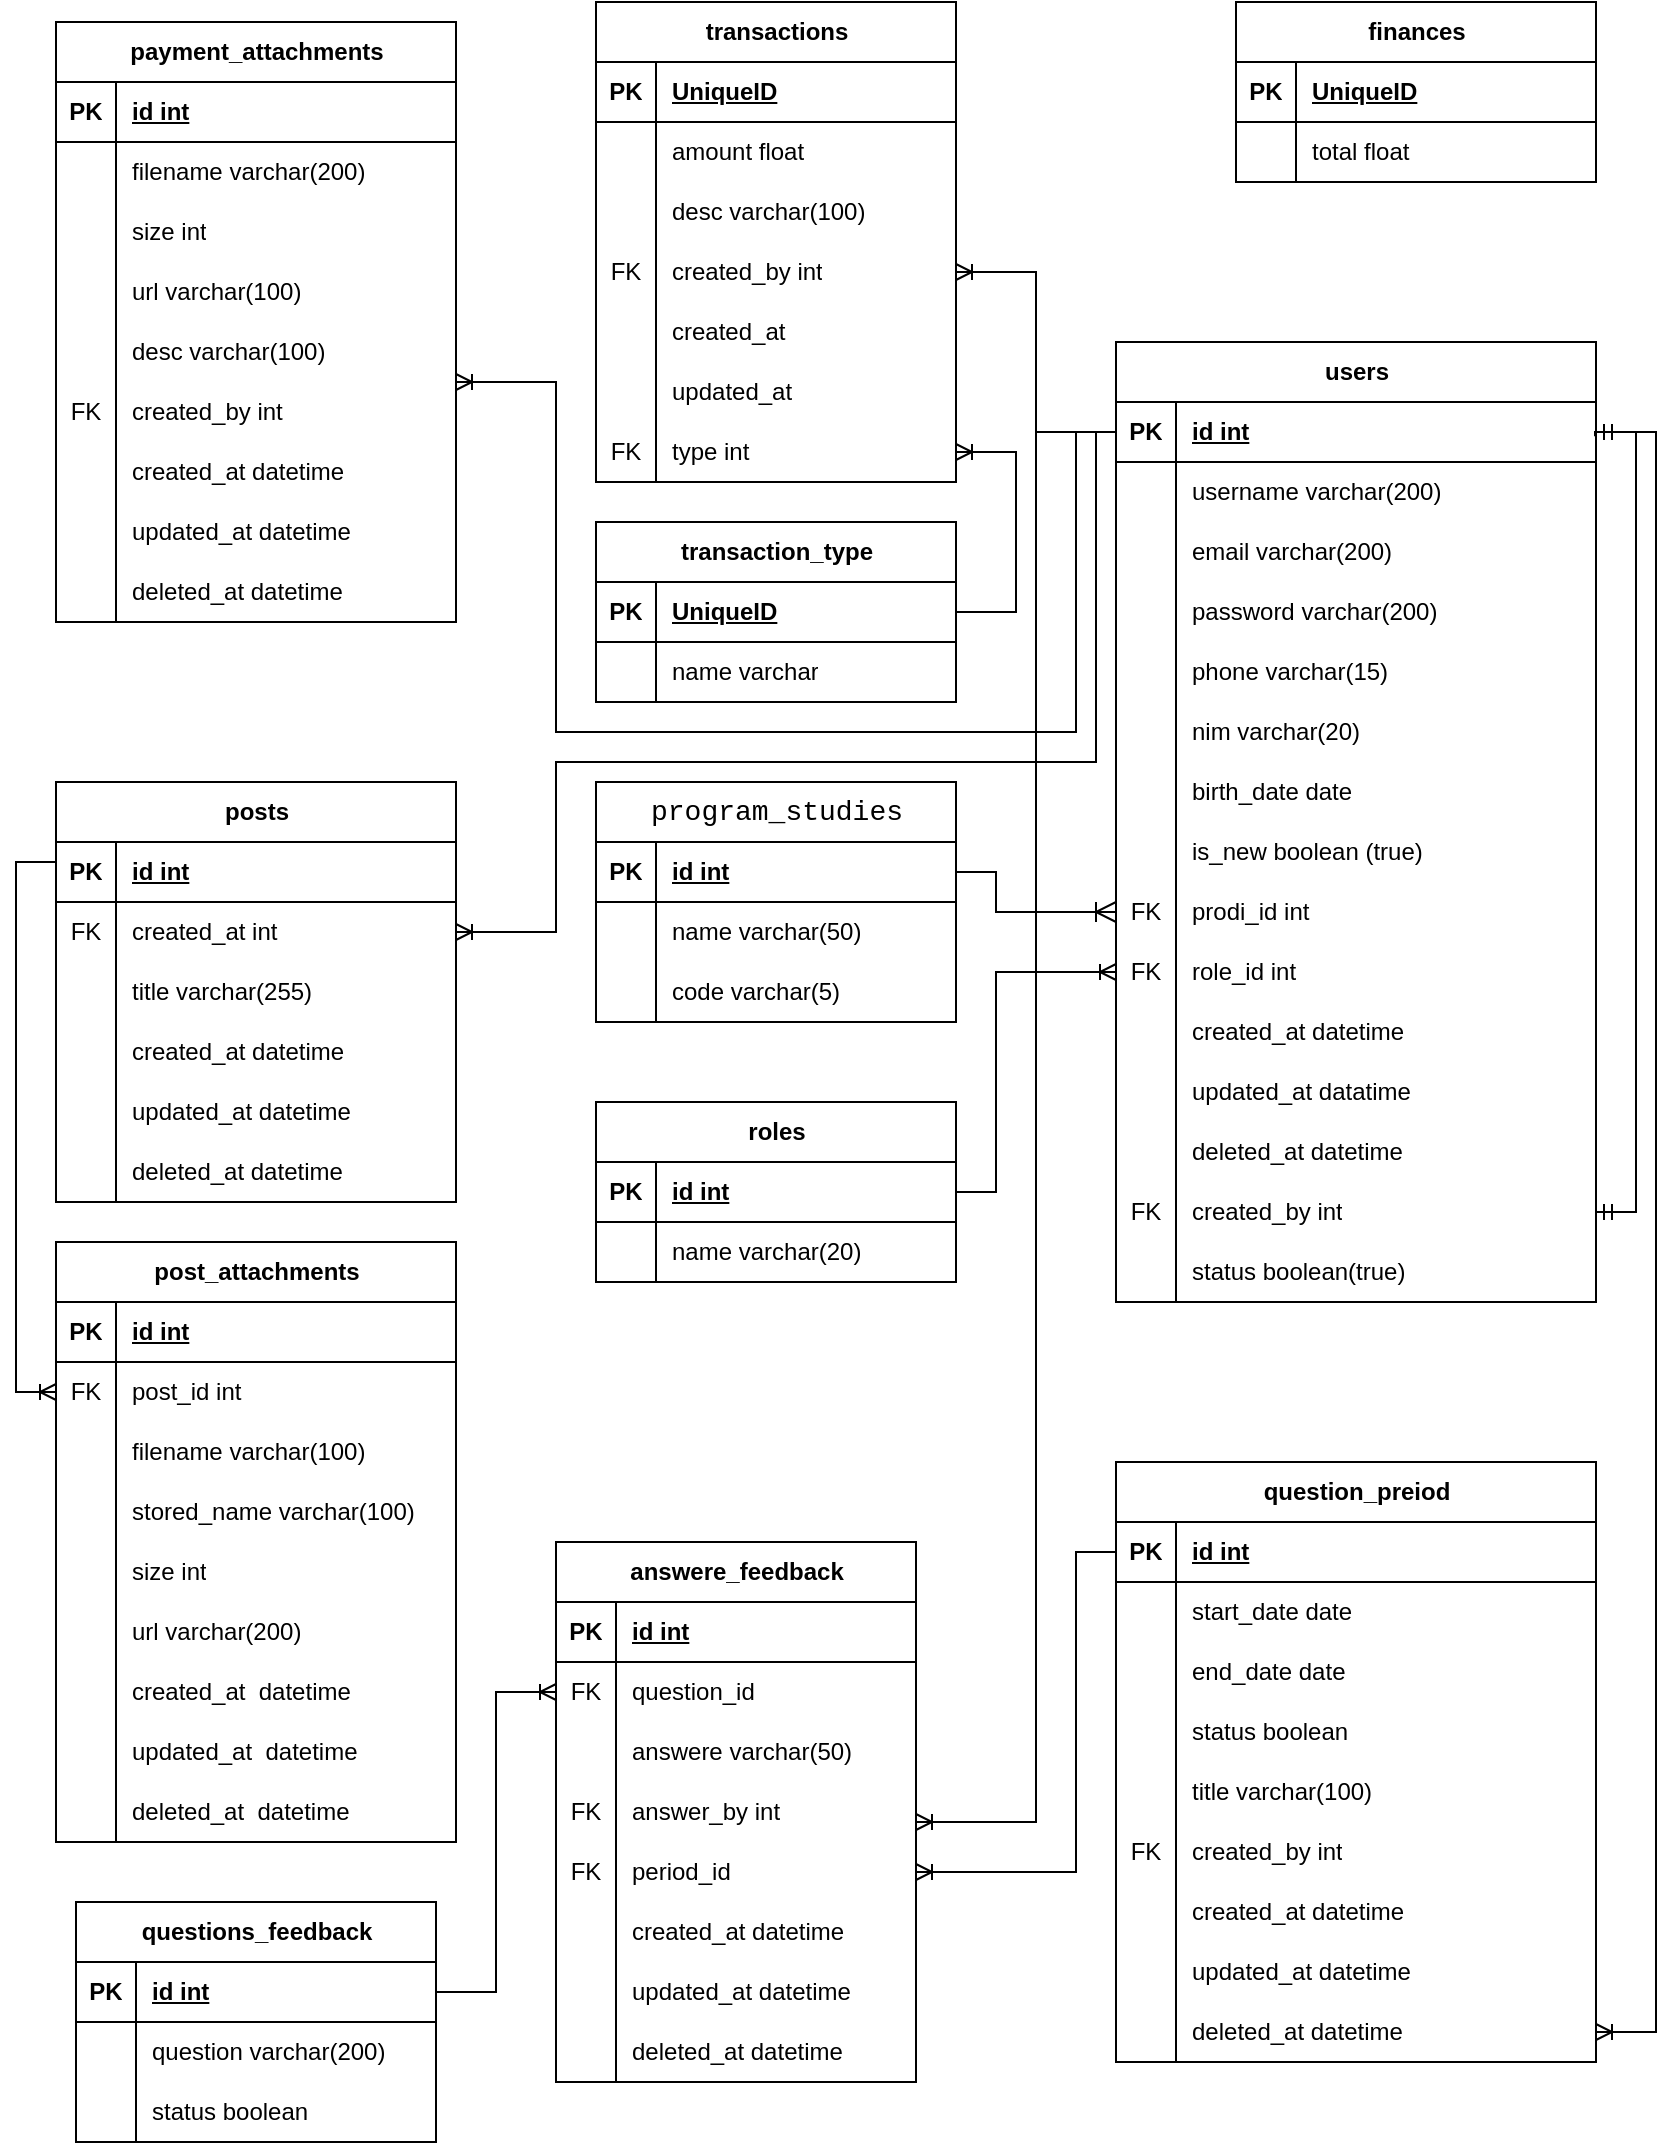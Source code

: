 <mxfile version="25.0.3">
  <diagram name="Page-1" id="FQ5EhRIwsLzQkJ-MNyWD">
    <mxGraphModel dx="640" dy="322" grid="1" gridSize="10" guides="1" tooltips="1" connect="1" arrows="1" fold="1" page="1" pageScale="1" pageWidth="850" pageHeight="1100" math="0" shadow="0">
      <root>
        <mxCell id="0" />
        <mxCell id="1" parent="0" />
        <mxCell id="GuLS6aVp42RUinQGzhEC-30" value="questions_feedback" style="shape=table;startSize=30;container=1;collapsible=1;childLayout=tableLayout;fixedRows=1;rowLines=0;fontStyle=1;align=center;resizeLast=1;html=1;" parent="1" vertex="1">
          <mxGeometry x="40" y="960" width="180" height="120" as="geometry" />
        </mxCell>
        <mxCell id="GuLS6aVp42RUinQGzhEC-31" value="" style="shape=tableRow;horizontal=0;startSize=0;swimlaneHead=0;swimlaneBody=0;fillColor=none;collapsible=0;dropTarget=0;points=[[0,0.5],[1,0.5]];portConstraint=eastwest;top=0;left=0;right=0;bottom=1;" parent="GuLS6aVp42RUinQGzhEC-30" vertex="1">
          <mxGeometry y="30" width="180" height="30" as="geometry" />
        </mxCell>
        <mxCell id="GuLS6aVp42RUinQGzhEC-32" value="PK" style="shape=partialRectangle;connectable=0;fillColor=none;top=0;left=0;bottom=0;right=0;fontStyle=1;overflow=hidden;whiteSpace=wrap;html=1;" parent="GuLS6aVp42RUinQGzhEC-31" vertex="1">
          <mxGeometry width="30" height="30" as="geometry">
            <mxRectangle width="30" height="30" as="alternateBounds" />
          </mxGeometry>
        </mxCell>
        <mxCell id="GuLS6aVp42RUinQGzhEC-33" value="id int" style="shape=partialRectangle;connectable=0;fillColor=none;top=0;left=0;bottom=0;right=0;align=left;spacingLeft=6;fontStyle=5;overflow=hidden;whiteSpace=wrap;html=1;" parent="GuLS6aVp42RUinQGzhEC-31" vertex="1">
          <mxGeometry x="30" width="150" height="30" as="geometry">
            <mxRectangle width="150" height="30" as="alternateBounds" />
          </mxGeometry>
        </mxCell>
        <mxCell id="kLn2cV9-KOk14F5rqeKc-1" value="" style="shape=tableRow;horizontal=0;startSize=0;swimlaneHead=0;swimlaneBody=0;fillColor=none;collapsible=0;dropTarget=0;points=[[0,0.5],[1,0.5]];portConstraint=eastwest;top=0;left=0;right=0;bottom=0;" parent="GuLS6aVp42RUinQGzhEC-30" vertex="1">
          <mxGeometry y="60" width="180" height="30" as="geometry" />
        </mxCell>
        <mxCell id="kLn2cV9-KOk14F5rqeKc-2" value="" style="shape=partialRectangle;connectable=0;fillColor=none;top=0;left=0;bottom=0;right=0;editable=1;overflow=hidden;whiteSpace=wrap;html=1;" parent="kLn2cV9-KOk14F5rqeKc-1" vertex="1">
          <mxGeometry width="30" height="30" as="geometry">
            <mxRectangle width="30" height="30" as="alternateBounds" />
          </mxGeometry>
        </mxCell>
        <mxCell id="kLn2cV9-KOk14F5rqeKc-3" value="question varchar(200)" style="shape=partialRectangle;connectable=0;fillColor=none;top=0;left=0;bottom=0;right=0;align=left;spacingLeft=6;overflow=hidden;whiteSpace=wrap;html=1;" parent="kLn2cV9-KOk14F5rqeKc-1" vertex="1">
          <mxGeometry x="30" width="150" height="30" as="geometry">
            <mxRectangle width="150" height="30" as="alternateBounds" />
          </mxGeometry>
        </mxCell>
        <mxCell id="GuLS6aVp42RUinQGzhEC-34" value="" style="shape=tableRow;horizontal=0;startSize=0;swimlaneHead=0;swimlaneBody=0;fillColor=none;collapsible=0;dropTarget=0;points=[[0,0.5],[1,0.5]];portConstraint=eastwest;top=0;left=0;right=0;bottom=0;" parent="GuLS6aVp42RUinQGzhEC-30" vertex="1">
          <mxGeometry y="90" width="180" height="30" as="geometry" />
        </mxCell>
        <mxCell id="GuLS6aVp42RUinQGzhEC-35" value="" style="shape=partialRectangle;connectable=0;fillColor=none;top=0;left=0;bottom=0;right=0;editable=1;overflow=hidden;whiteSpace=wrap;html=1;" parent="GuLS6aVp42RUinQGzhEC-34" vertex="1">
          <mxGeometry width="30" height="30" as="geometry">
            <mxRectangle width="30" height="30" as="alternateBounds" />
          </mxGeometry>
        </mxCell>
        <mxCell id="GuLS6aVp42RUinQGzhEC-36" value="status boolean" style="shape=partialRectangle;connectable=0;fillColor=none;top=0;left=0;bottom=0;right=0;align=left;spacingLeft=6;overflow=hidden;whiteSpace=wrap;html=1;" parent="GuLS6aVp42RUinQGzhEC-34" vertex="1">
          <mxGeometry x="30" width="150" height="30" as="geometry">
            <mxRectangle width="150" height="30" as="alternateBounds" />
          </mxGeometry>
        </mxCell>
        <mxCell id="GuLS6aVp42RUinQGzhEC-43" value="answere_feedback" style="shape=table;startSize=30;container=1;collapsible=1;childLayout=tableLayout;fixedRows=1;rowLines=0;fontStyle=1;align=center;resizeLast=1;html=1;" parent="1" vertex="1">
          <mxGeometry x="280" y="780" width="180" height="270" as="geometry" />
        </mxCell>
        <mxCell id="GuLS6aVp42RUinQGzhEC-44" value="" style="shape=tableRow;horizontal=0;startSize=0;swimlaneHead=0;swimlaneBody=0;fillColor=none;collapsible=0;dropTarget=0;points=[[0,0.5],[1,0.5]];portConstraint=eastwest;top=0;left=0;right=0;bottom=1;" parent="GuLS6aVp42RUinQGzhEC-43" vertex="1">
          <mxGeometry y="30" width="180" height="30" as="geometry" />
        </mxCell>
        <mxCell id="GuLS6aVp42RUinQGzhEC-45" value="PK" style="shape=partialRectangle;connectable=0;fillColor=none;top=0;left=0;bottom=0;right=0;fontStyle=1;overflow=hidden;whiteSpace=wrap;html=1;" parent="GuLS6aVp42RUinQGzhEC-44" vertex="1">
          <mxGeometry width="30" height="30" as="geometry">
            <mxRectangle width="30" height="30" as="alternateBounds" />
          </mxGeometry>
        </mxCell>
        <mxCell id="GuLS6aVp42RUinQGzhEC-46" value="id int" style="shape=partialRectangle;connectable=0;fillColor=none;top=0;left=0;bottom=0;right=0;align=left;spacingLeft=6;fontStyle=5;overflow=hidden;whiteSpace=wrap;html=1;" parent="GuLS6aVp42RUinQGzhEC-44" vertex="1">
          <mxGeometry x="30" width="150" height="30" as="geometry">
            <mxRectangle width="150" height="30" as="alternateBounds" />
          </mxGeometry>
        </mxCell>
        <mxCell id="GuLS6aVp42RUinQGzhEC-47" value="" style="shape=tableRow;horizontal=0;startSize=0;swimlaneHead=0;swimlaneBody=0;fillColor=none;collapsible=0;dropTarget=0;points=[[0,0.5],[1,0.5]];portConstraint=eastwest;top=0;left=0;right=0;bottom=0;" parent="GuLS6aVp42RUinQGzhEC-43" vertex="1">
          <mxGeometry y="60" width="180" height="30" as="geometry" />
        </mxCell>
        <mxCell id="GuLS6aVp42RUinQGzhEC-48" value="FK" style="shape=partialRectangle;connectable=0;fillColor=none;top=0;left=0;bottom=0;right=0;editable=1;overflow=hidden;whiteSpace=wrap;html=1;" parent="GuLS6aVp42RUinQGzhEC-47" vertex="1">
          <mxGeometry width="30" height="30" as="geometry">
            <mxRectangle width="30" height="30" as="alternateBounds" />
          </mxGeometry>
        </mxCell>
        <mxCell id="GuLS6aVp42RUinQGzhEC-49" value="question_id" style="shape=partialRectangle;connectable=0;fillColor=none;top=0;left=0;bottom=0;right=0;align=left;spacingLeft=6;overflow=hidden;whiteSpace=wrap;html=1;" parent="GuLS6aVp42RUinQGzhEC-47" vertex="1">
          <mxGeometry x="30" width="150" height="30" as="geometry">
            <mxRectangle width="150" height="30" as="alternateBounds" />
          </mxGeometry>
        </mxCell>
        <mxCell id="GuLS6aVp42RUinQGzhEC-50" value="" style="shape=tableRow;horizontal=0;startSize=0;swimlaneHead=0;swimlaneBody=0;fillColor=none;collapsible=0;dropTarget=0;points=[[0,0.5],[1,0.5]];portConstraint=eastwest;top=0;left=0;right=0;bottom=0;" parent="GuLS6aVp42RUinQGzhEC-43" vertex="1">
          <mxGeometry y="90" width="180" height="30" as="geometry" />
        </mxCell>
        <mxCell id="GuLS6aVp42RUinQGzhEC-51" value="" style="shape=partialRectangle;connectable=0;fillColor=none;top=0;left=0;bottom=0;right=0;editable=1;overflow=hidden;whiteSpace=wrap;html=1;" parent="GuLS6aVp42RUinQGzhEC-50" vertex="1">
          <mxGeometry width="30" height="30" as="geometry">
            <mxRectangle width="30" height="30" as="alternateBounds" />
          </mxGeometry>
        </mxCell>
        <mxCell id="GuLS6aVp42RUinQGzhEC-52" value="answere varchar(50)" style="shape=partialRectangle;connectable=0;fillColor=none;top=0;left=0;bottom=0;right=0;align=left;spacingLeft=6;overflow=hidden;whiteSpace=wrap;html=1;" parent="GuLS6aVp42RUinQGzhEC-50" vertex="1">
          <mxGeometry x="30" width="150" height="30" as="geometry">
            <mxRectangle width="150" height="30" as="alternateBounds" />
          </mxGeometry>
        </mxCell>
        <mxCell id="fmPIuTGX4SWm8ncraGzm-1" value="" style="shape=tableRow;horizontal=0;startSize=0;swimlaneHead=0;swimlaneBody=0;fillColor=none;collapsible=0;dropTarget=0;points=[[0,0.5],[1,0.5]];portConstraint=eastwest;top=0;left=0;right=0;bottom=0;" vertex="1" parent="GuLS6aVp42RUinQGzhEC-43">
          <mxGeometry y="120" width="180" height="30" as="geometry" />
        </mxCell>
        <mxCell id="fmPIuTGX4SWm8ncraGzm-2" value="FK" style="shape=partialRectangle;connectable=0;fillColor=none;top=0;left=0;bottom=0;right=0;editable=1;overflow=hidden;whiteSpace=wrap;html=1;" vertex="1" parent="fmPIuTGX4SWm8ncraGzm-1">
          <mxGeometry width="30" height="30" as="geometry">
            <mxRectangle width="30" height="30" as="alternateBounds" />
          </mxGeometry>
        </mxCell>
        <mxCell id="fmPIuTGX4SWm8ncraGzm-3" value="answer_by int" style="shape=partialRectangle;connectable=0;fillColor=none;top=0;left=0;bottom=0;right=0;align=left;spacingLeft=6;overflow=hidden;whiteSpace=wrap;html=1;" vertex="1" parent="fmPIuTGX4SWm8ncraGzm-1">
          <mxGeometry x="30" width="150" height="30" as="geometry">
            <mxRectangle width="150" height="30" as="alternateBounds" />
          </mxGeometry>
        </mxCell>
        <mxCell id="PtjU93Q8KW4eKUuIOEjS-34" value="" style="shape=tableRow;horizontal=0;startSize=0;swimlaneHead=0;swimlaneBody=0;fillColor=none;collapsible=0;dropTarget=0;points=[[0,0.5],[1,0.5]];portConstraint=eastwest;top=0;left=0;right=0;bottom=0;" parent="GuLS6aVp42RUinQGzhEC-43" vertex="1">
          <mxGeometry y="150" width="180" height="30" as="geometry" />
        </mxCell>
        <mxCell id="PtjU93Q8KW4eKUuIOEjS-35" value="FK" style="shape=partialRectangle;connectable=0;fillColor=none;top=0;left=0;bottom=0;right=0;editable=1;overflow=hidden;whiteSpace=wrap;html=1;" parent="PtjU93Q8KW4eKUuIOEjS-34" vertex="1">
          <mxGeometry width="30" height="30" as="geometry">
            <mxRectangle width="30" height="30" as="alternateBounds" />
          </mxGeometry>
        </mxCell>
        <mxCell id="PtjU93Q8KW4eKUuIOEjS-36" value="period_id" style="shape=partialRectangle;connectable=0;fillColor=none;top=0;left=0;bottom=0;right=0;align=left;spacingLeft=6;overflow=hidden;whiteSpace=wrap;html=1;" parent="PtjU93Q8KW4eKUuIOEjS-34" vertex="1">
          <mxGeometry x="30" width="150" height="30" as="geometry">
            <mxRectangle width="150" height="30" as="alternateBounds" />
          </mxGeometry>
        </mxCell>
        <mxCell id="GuLS6aVp42RUinQGzhEC-53" value="" style="shape=tableRow;horizontal=0;startSize=0;swimlaneHead=0;swimlaneBody=0;fillColor=none;collapsible=0;dropTarget=0;points=[[0,0.5],[1,0.5]];portConstraint=eastwest;top=0;left=0;right=0;bottom=0;" parent="GuLS6aVp42RUinQGzhEC-43" vertex="1">
          <mxGeometry y="180" width="180" height="30" as="geometry" />
        </mxCell>
        <mxCell id="GuLS6aVp42RUinQGzhEC-54" value="" style="shape=partialRectangle;connectable=0;fillColor=none;top=0;left=0;bottom=0;right=0;editable=1;overflow=hidden;whiteSpace=wrap;html=1;" parent="GuLS6aVp42RUinQGzhEC-53" vertex="1">
          <mxGeometry width="30" height="30" as="geometry">
            <mxRectangle width="30" height="30" as="alternateBounds" />
          </mxGeometry>
        </mxCell>
        <mxCell id="GuLS6aVp42RUinQGzhEC-55" value="created_at datetime" style="shape=partialRectangle;connectable=0;fillColor=none;top=0;left=0;bottom=0;right=0;align=left;spacingLeft=6;overflow=hidden;whiteSpace=wrap;html=1;" parent="GuLS6aVp42RUinQGzhEC-53" vertex="1">
          <mxGeometry x="30" width="150" height="30" as="geometry">
            <mxRectangle width="150" height="30" as="alternateBounds" />
          </mxGeometry>
        </mxCell>
        <mxCell id="PtjU93Q8KW4eKUuIOEjS-37" value="" style="shape=tableRow;horizontal=0;startSize=0;swimlaneHead=0;swimlaneBody=0;fillColor=none;collapsible=0;dropTarget=0;points=[[0,0.5],[1,0.5]];portConstraint=eastwest;top=0;left=0;right=0;bottom=0;" parent="GuLS6aVp42RUinQGzhEC-43" vertex="1">
          <mxGeometry y="210" width="180" height="30" as="geometry" />
        </mxCell>
        <mxCell id="PtjU93Q8KW4eKUuIOEjS-38" value="" style="shape=partialRectangle;connectable=0;fillColor=none;top=0;left=0;bottom=0;right=0;editable=1;overflow=hidden;whiteSpace=wrap;html=1;" parent="PtjU93Q8KW4eKUuIOEjS-37" vertex="1">
          <mxGeometry width="30" height="30" as="geometry">
            <mxRectangle width="30" height="30" as="alternateBounds" />
          </mxGeometry>
        </mxCell>
        <mxCell id="PtjU93Q8KW4eKUuIOEjS-39" value="updated_at datetime" style="shape=partialRectangle;connectable=0;fillColor=none;top=0;left=0;bottom=0;right=0;align=left;spacingLeft=6;overflow=hidden;whiteSpace=wrap;html=1;" parent="PtjU93Q8KW4eKUuIOEjS-37" vertex="1">
          <mxGeometry x="30" width="150" height="30" as="geometry">
            <mxRectangle width="150" height="30" as="alternateBounds" />
          </mxGeometry>
        </mxCell>
        <mxCell id="PtjU93Q8KW4eKUuIOEjS-40" value="" style="shape=tableRow;horizontal=0;startSize=0;swimlaneHead=0;swimlaneBody=0;fillColor=none;collapsible=0;dropTarget=0;points=[[0,0.5],[1,0.5]];portConstraint=eastwest;top=0;left=0;right=0;bottom=0;" parent="GuLS6aVp42RUinQGzhEC-43" vertex="1">
          <mxGeometry y="240" width="180" height="30" as="geometry" />
        </mxCell>
        <mxCell id="PtjU93Q8KW4eKUuIOEjS-41" value="" style="shape=partialRectangle;connectable=0;fillColor=none;top=0;left=0;bottom=0;right=0;editable=1;overflow=hidden;whiteSpace=wrap;html=1;" parent="PtjU93Q8KW4eKUuIOEjS-40" vertex="1">
          <mxGeometry width="30" height="30" as="geometry">
            <mxRectangle width="30" height="30" as="alternateBounds" />
          </mxGeometry>
        </mxCell>
        <mxCell id="PtjU93Q8KW4eKUuIOEjS-42" value="deleted_at datetime" style="shape=partialRectangle;connectable=0;fillColor=none;top=0;left=0;bottom=0;right=0;align=left;spacingLeft=6;overflow=hidden;whiteSpace=wrap;html=1;" parent="PtjU93Q8KW4eKUuIOEjS-40" vertex="1">
          <mxGeometry x="30" width="150" height="30" as="geometry">
            <mxRectangle width="150" height="30" as="alternateBounds" />
          </mxGeometry>
        </mxCell>
        <mxCell id="GuLS6aVp42RUinQGzhEC-69" value="question_preiod" style="shape=table;startSize=30;container=1;collapsible=1;childLayout=tableLayout;fixedRows=1;rowLines=0;fontStyle=1;align=center;resizeLast=1;html=1;" parent="1" vertex="1">
          <mxGeometry x="560" y="740" width="240" height="300" as="geometry" />
        </mxCell>
        <mxCell id="GuLS6aVp42RUinQGzhEC-70" value="" style="shape=tableRow;horizontal=0;startSize=0;swimlaneHead=0;swimlaneBody=0;fillColor=none;collapsible=0;dropTarget=0;points=[[0,0.5],[1,0.5]];portConstraint=eastwest;top=0;left=0;right=0;bottom=1;" parent="GuLS6aVp42RUinQGzhEC-69" vertex="1">
          <mxGeometry y="30" width="240" height="30" as="geometry" />
        </mxCell>
        <mxCell id="GuLS6aVp42RUinQGzhEC-71" value="PK" style="shape=partialRectangle;connectable=0;fillColor=none;top=0;left=0;bottom=0;right=0;fontStyle=1;overflow=hidden;whiteSpace=wrap;html=1;" parent="GuLS6aVp42RUinQGzhEC-70" vertex="1">
          <mxGeometry width="30" height="30" as="geometry">
            <mxRectangle width="30" height="30" as="alternateBounds" />
          </mxGeometry>
        </mxCell>
        <mxCell id="GuLS6aVp42RUinQGzhEC-72" value="id int" style="shape=partialRectangle;connectable=0;fillColor=none;top=0;left=0;bottom=0;right=0;align=left;spacingLeft=6;fontStyle=5;overflow=hidden;whiteSpace=wrap;html=1;" parent="GuLS6aVp42RUinQGzhEC-70" vertex="1">
          <mxGeometry x="30" width="210" height="30" as="geometry">
            <mxRectangle width="210" height="30" as="alternateBounds" />
          </mxGeometry>
        </mxCell>
        <mxCell id="kLn2cV9-KOk14F5rqeKc-5" value="" style="shape=tableRow;horizontal=0;startSize=0;swimlaneHead=0;swimlaneBody=0;fillColor=none;collapsible=0;dropTarget=0;points=[[0,0.5],[1,0.5]];portConstraint=eastwest;top=0;left=0;right=0;bottom=0;" parent="GuLS6aVp42RUinQGzhEC-69" vertex="1">
          <mxGeometry y="60" width="240" height="30" as="geometry" />
        </mxCell>
        <mxCell id="kLn2cV9-KOk14F5rqeKc-6" value="" style="shape=partialRectangle;connectable=0;fillColor=none;top=0;left=0;bottom=0;right=0;editable=1;overflow=hidden;whiteSpace=wrap;html=1;" parent="kLn2cV9-KOk14F5rqeKc-5" vertex="1">
          <mxGeometry width="30" height="30" as="geometry">
            <mxRectangle width="30" height="30" as="alternateBounds" />
          </mxGeometry>
        </mxCell>
        <mxCell id="kLn2cV9-KOk14F5rqeKc-7" value="start_date date" style="shape=partialRectangle;connectable=0;fillColor=none;top=0;left=0;bottom=0;right=0;align=left;spacingLeft=6;overflow=hidden;whiteSpace=wrap;html=1;" parent="kLn2cV9-KOk14F5rqeKc-5" vertex="1">
          <mxGeometry x="30" width="210" height="30" as="geometry">
            <mxRectangle width="210" height="30" as="alternateBounds" />
          </mxGeometry>
        </mxCell>
        <mxCell id="kLn2cV9-KOk14F5rqeKc-8" value="" style="shape=tableRow;horizontal=0;startSize=0;swimlaneHead=0;swimlaneBody=0;fillColor=none;collapsible=0;dropTarget=0;points=[[0,0.5],[1,0.5]];portConstraint=eastwest;top=0;left=0;right=0;bottom=0;" parent="GuLS6aVp42RUinQGzhEC-69" vertex="1">
          <mxGeometry y="90" width="240" height="30" as="geometry" />
        </mxCell>
        <mxCell id="kLn2cV9-KOk14F5rqeKc-9" value="" style="shape=partialRectangle;connectable=0;fillColor=none;top=0;left=0;bottom=0;right=0;editable=1;overflow=hidden;whiteSpace=wrap;html=1;" parent="kLn2cV9-KOk14F5rqeKc-8" vertex="1">
          <mxGeometry width="30" height="30" as="geometry">
            <mxRectangle width="30" height="30" as="alternateBounds" />
          </mxGeometry>
        </mxCell>
        <mxCell id="kLn2cV9-KOk14F5rqeKc-10" value="end_date date" style="shape=partialRectangle;connectable=0;fillColor=none;top=0;left=0;bottom=0;right=0;align=left;spacingLeft=6;overflow=hidden;whiteSpace=wrap;html=1;" parent="kLn2cV9-KOk14F5rqeKc-8" vertex="1">
          <mxGeometry x="30" width="210" height="30" as="geometry">
            <mxRectangle width="210" height="30" as="alternateBounds" />
          </mxGeometry>
        </mxCell>
        <mxCell id="GuLS6aVp42RUinQGzhEC-73" value="" style="shape=tableRow;horizontal=0;startSize=0;swimlaneHead=0;swimlaneBody=0;fillColor=none;collapsible=0;dropTarget=0;points=[[0,0.5],[1,0.5]];portConstraint=eastwest;top=0;left=0;right=0;bottom=0;" parent="GuLS6aVp42RUinQGzhEC-69" vertex="1">
          <mxGeometry y="120" width="240" height="30" as="geometry" />
        </mxCell>
        <mxCell id="GuLS6aVp42RUinQGzhEC-74" value="" style="shape=partialRectangle;connectable=0;fillColor=none;top=0;left=0;bottom=0;right=0;editable=1;overflow=hidden;whiteSpace=wrap;html=1;" parent="GuLS6aVp42RUinQGzhEC-73" vertex="1">
          <mxGeometry width="30" height="30" as="geometry">
            <mxRectangle width="30" height="30" as="alternateBounds" />
          </mxGeometry>
        </mxCell>
        <mxCell id="GuLS6aVp42RUinQGzhEC-75" value="status boolean" style="shape=partialRectangle;connectable=0;fillColor=none;top=0;left=0;bottom=0;right=0;align=left;spacingLeft=6;overflow=hidden;whiteSpace=wrap;html=1;" parent="GuLS6aVp42RUinQGzhEC-73" vertex="1">
          <mxGeometry x="30" width="210" height="30" as="geometry">
            <mxRectangle width="210" height="30" as="alternateBounds" />
          </mxGeometry>
        </mxCell>
        <mxCell id="9k5KN0oLROMoGjf1UiPo-4" value="" style="shape=tableRow;horizontal=0;startSize=0;swimlaneHead=0;swimlaneBody=0;fillColor=none;collapsible=0;dropTarget=0;points=[[0,0.5],[1,0.5]];portConstraint=eastwest;top=0;left=0;right=0;bottom=0;" parent="GuLS6aVp42RUinQGzhEC-69" vertex="1">
          <mxGeometry y="150" width="240" height="30" as="geometry" />
        </mxCell>
        <mxCell id="9k5KN0oLROMoGjf1UiPo-5" value="" style="shape=partialRectangle;connectable=0;fillColor=none;top=0;left=0;bottom=0;right=0;editable=1;overflow=hidden;whiteSpace=wrap;html=1;" parent="9k5KN0oLROMoGjf1UiPo-4" vertex="1">
          <mxGeometry width="30" height="30" as="geometry">
            <mxRectangle width="30" height="30" as="alternateBounds" />
          </mxGeometry>
        </mxCell>
        <mxCell id="9k5KN0oLROMoGjf1UiPo-6" value="title varchar(100)" style="shape=partialRectangle;connectable=0;fillColor=none;top=0;left=0;bottom=0;right=0;align=left;spacingLeft=6;overflow=hidden;whiteSpace=wrap;html=1;" parent="9k5KN0oLROMoGjf1UiPo-4" vertex="1">
          <mxGeometry x="30" width="210" height="30" as="geometry">
            <mxRectangle width="210" height="30" as="alternateBounds" />
          </mxGeometry>
        </mxCell>
        <mxCell id="PtjU93Q8KW4eKUuIOEjS-43" value="" style="shape=tableRow;horizontal=0;startSize=0;swimlaneHead=0;swimlaneBody=0;fillColor=none;collapsible=0;dropTarget=0;points=[[0,0.5],[1,0.5]];portConstraint=eastwest;top=0;left=0;right=0;bottom=0;" parent="GuLS6aVp42RUinQGzhEC-69" vertex="1">
          <mxGeometry y="180" width="240" height="30" as="geometry" />
        </mxCell>
        <mxCell id="PtjU93Q8KW4eKUuIOEjS-44" value="FK" style="shape=partialRectangle;connectable=0;fillColor=none;top=0;left=0;bottom=0;right=0;editable=1;overflow=hidden;whiteSpace=wrap;html=1;" parent="PtjU93Q8KW4eKUuIOEjS-43" vertex="1">
          <mxGeometry width="30" height="30" as="geometry">
            <mxRectangle width="30" height="30" as="alternateBounds" />
          </mxGeometry>
        </mxCell>
        <mxCell id="PtjU93Q8KW4eKUuIOEjS-45" value="created_by int" style="shape=partialRectangle;connectable=0;fillColor=none;top=0;left=0;bottom=0;right=0;align=left;spacingLeft=6;overflow=hidden;whiteSpace=wrap;html=1;" parent="PtjU93Q8KW4eKUuIOEjS-43" vertex="1">
          <mxGeometry x="30" width="210" height="30" as="geometry">
            <mxRectangle width="210" height="30" as="alternateBounds" />
          </mxGeometry>
        </mxCell>
        <mxCell id="PtjU93Q8KW4eKUuIOEjS-46" value="" style="shape=tableRow;horizontal=0;startSize=0;swimlaneHead=0;swimlaneBody=0;fillColor=none;collapsible=0;dropTarget=0;points=[[0,0.5],[1,0.5]];portConstraint=eastwest;top=0;left=0;right=0;bottom=0;" parent="GuLS6aVp42RUinQGzhEC-69" vertex="1">
          <mxGeometry y="210" width="240" height="30" as="geometry" />
        </mxCell>
        <mxCell id="PtjU93Q8KW4eKUuIOEjS-47" value="" style="shape=partialRectangle;connectable=0;fillColor=none;top=0;left=0;bottom=0;right=0;editable=1;overflow=hidden;whiteSpace=wrap;html=1;" parent="PtjU93Q8KW4eKUuIOEjS-46" vertex="1">
          <mxGeometry width="30" height="30" as="geometry">
            <mxRectangle width="30" height="30" as="alternateBounds" />
          </mxGeometry>
        </mxCell>
        <mxCell id="PtjU93Q8KW4eKUuIOEjS-48" value="created_at datetime" style="shape=partialRectangle;connectable=0;fillColor=none;top=0;left=0;bottom=0;right=0;align=left;spacingLeft=6;overflow=hidden;whiteSpace=wrap;html=1;" parent="PtjU93Q8KW4eKUuIOEjS-46" vertex="1">
          <mxGeometry x="30" width="210" height="30" as="geometry">
            <mxRectangle width="210" height="30" as="alternateBounds" />
          </mxGeometry>
        </mxCell>
        <mxCell id="PtjU93Q8KW4eKUuIOEjS-49" value="" style="shape=tableRow;horizontal=0;startSize=0;swimlaneHead=0;swimlaneBody=0;fillColor=none;collapsible=0;dropTarget=0;points=[[0,0.5],[1,0.5]];portConstraint=eastwest;top=0;left=0;right=0;bottom=0;" parent="GuLS6aVp42RUinQGzhEC-69" vertex="1">
          <mxGeometry y="240" width="240" height="30" as="geometry" />
        </mxCell>
        <mxCell id="PtjU93Q8KW4eKUuIOEjS-50" value="" style="shape=partialRectangle;connectable=0;fillColor=none;top=0;left=0;bottom=0;right=0;editable=1;overflow=hidden;whiteSpace=wrap;html=1;" parent="PtjU93Q8KW4eKUuIOEjS-49" vertex="1">
          <mxGeometry width="30" height="30" as="geometry">
            <mxRectangle width="30" height="30" as="alternateBounds" />
          </mxGeometry>
        </mxCell>
        <mxCell id="PtjU93Q8KW4eKUuIOEjS-51" value="updated_at datetime" style="shape=partialRectangle;connectable=0;fillColor=none;top=0;left=0;bottom=0;right=0;align=left;spacingLeft=6;overflow=hidden;whiteSpace=wrap;html=1;" parent="PtjU93Q8KW4eKUuIOEjS-49" vertex="1">
          <mxGeometry x="30" width="210" height="30" as="geometry">
            <mxRectangle width="210" height="30" as="alternateBounds" />
          </mxGeometry>
        </mxCell>
        <mxCell id="GuLS6aVp42RUinQGzhEC-82" value="" style="shape=tableRow;horizontal=0;startSize=0;swimlaneHead=0;swimlaneBody=0;fillColor=none;collapsible=0;dropTarget=0;points=[[0,0.5],[1,0.5]];portConstraint=eastwest;top=0;left=0;right=0;bottom=0;" parent="GuLS6aVp42RUinQGzhEC-69" vertex="1">
          <mxGeometry y="270" width="240" height="30" as="geometry" />
        </mxCell>
        <mxCell id="GuLS6aVp42RUinQGzhEC-83" value="" style="shape=partialRectangle;connectable=0;fillColor=none;top=0;left=0;bottom=0;right=0;editable=1;overflow=hidden;whiteSpace=wrap;html=1;" parent="GuLS6aVp42RUinQGzhEC-82" vertex="1">
          <mxGeometry width="30" height="30" as="geometry">
            <mxRectangle width="30" height="30" as="alternateBounds" />
          </mxGeometry>
        </mxCell>
        <mxCell id="GuLS6aVp42RUinQGzhEC-84" value="deleted_at datetime" style="shape=partialRectangle;connectable=0;fillColor=none;top=0;left=0;bottom=0;right=0;align=left;spacingLeft=6;overflow=hidden;whiteSpace=wrap;html=1;" parent="GuLS6aVp42RUinQGzhEC-82" vertex="1">
          <mxGeometry x="30" width="210" height="30" as="geometry">
            <mxRectangle width="210" height="30" as="alternateBounds" />
          </mxGeometry>
        </mxCell>
        <mxCell id="GuLS6aVp42RUinQGzhEC-85" value="" style="edgeStyle=orthogonalEdgeStyle;fontSize=12;html=1;endArrow=ERoneToMany;rounded=0;exitX=0.998;exitY=0.572;exitDx=0;exitDy=0;exitPerimeter=0;" parent="1" source="GuLS6aVp42RUinQGzhEC-2" target="GuLS6aVp42RUinQGzhEC-82" edge="1">
          <mxGeometry width="100" height="100" relative="1" as="geometry">
            <mxPoint x="390" y="880" as="sourcePoint" />
            <mxPoint x="490" y="780" as="targetPoint" />
            <Array as="points">
              <mxPoint x="799" y="225" />
              <mxPoint x="830" y="225" />
              <mxPoint x="830" y="1025" />
            </Array>
          </mxGeometry>
        </mxCell>
        <mxCell id="GuLS6aVp42RUinQGzhEC-87" value="" style="edgeStyle=orthogonalEdgeStyle;fontSize=12;html=1;endArrow=ERoneToMany;rounded=0;" parent="1" source="GuLS6aVp42RUinQGzhEC-70" target="PtjU93Q8KW4eKUuIOEjS-34" edge="1">
          <mxGeometry width="100" height="100" relative="1" as="geometry">
            <mxPoint x="170" y="880" as="sourcePoint" />
            <mxPoint x="270" y="780" as="targetPoint" />
            <Array as="points">
              <mxPoint x="540" y="785" />
              <mxPoint x="540" y="945" />
            </Array>
          </mxGeometry>
        </mxCell>
        <mxCell id="GuLS6aVp42RUinQGzhEC-89" value="" style="edgeStyle=entityRelationEdgeStyle;fontSize=12;html=1;endArrow=ERoneToMany;rounded=0;" parent="1" source="GuLS6aVp42RUinQGzhEC-31" target="GuLS6aVp42RUinQGzhEC-47" edge="1">
          <mxGeometry width="100" height="100" relative="1" as="geometry">
            <mxPoint x="400" y="980" as="sourcePoint" />
            <mxPoint x="500" y="880" as="targetPoint" />
          </mxGeometry>
        </mxCell>
        <mxCell id="GuLS6aVp42RUinQGzhEC-90" value="posts" style="shape=table;startSize=30;container=1;collapsible=1;childLayout=tableLayout;fixedRows=1;rowLines=0;fontStyle=1;align=center;resizeLast=1;html=1;" parent="1" vertex="1">
          <mxGeometry x="30" y="400" width="200" height="210" as="geometry" />
        </mxCell>
        <mxCell id="GuLS6aVp42RUinQGzhEC-91" value="" style="shape=tableRow;horizontal=0;startSize=0;swimlaneHead=0;swimlaneBody=0;fillColor=none;collapsible=0;dropTarget=0;points=[[0,0.5],[1,0.5]];portConstraint=eastwest;top=0;left=0;right=0;bottom=1;" parent="GuLS6aVp42RUinQGzhEC-90" vertex="1">
          <mxGeometry y="30" width="200" height="30" as="geometry" />
        </mxCell>
        <mxCell id="GuLS6aVp42RUinQGzhEC-92" value="PK" style="shape=partialRectangle;connectable=0;fillColor=none;top=0;left=0;bottom=0;right=0;fontStyle=1;overflow=hidden;whiteSpace=wrap;html=1;" parent="GuLS6aVp42RUinQGzhEC-91" vertex="1">
          <mxGeometry width="30" height="30" as="geometry">
            <mxRectangle width="30" height="30" as="alternateBounds" />
          </mxGeometry>
        </mxCell>
        <mxCell id="GuLS6aVp42RUinQGzhEC-93" value="id int" style="shape=partialRectangle;connectable=0;fillColor=none;top=0;left=0;bottom=0;right=0;align=left;spacingLeft=6;fontStyle=5;overflow=hidden;whiteSpace=wrap;html=1;" parent="GuLS6aVp42RUinQGzhEC-91" vertex="1">
          <mxGeometry x="30" width="170" height="30" as="geometry">
            <mxRectangle width="170" height="30" as="alternateBounds" />
          </mxGeometry>
        </mxCell>
        <mxCell id="GuLS6aVp42RUinQGzhEC-94" value="" style="shape=tableRow;horizontal=0;startSize=0;swimlaneHead=0;swimlaneBody=0;fillColor=none;collapsible=0;dropTarget=0;points=[[0,0.5],[1,0.5]];portConstraint=eastwest;top=0;left=0;right=0;bottom=0;" parent="GuLS6aVp42RUinQGzhEC-90" vertex="1">
          <mxGeometry y="60" width="200" height="30" as="geometry" />
        </mxCell>
        <mxCell id="GuLS6aVp42RUinQGzhEC-95" value="FK" style="shape=partialRectangle;connectable=0;fillColor=none;top=0;left=0;bottom=0;right=0;editable=1;overflow=hidden;whiteSpace=wrap;html=1;" parent="GuLS6aVp42RUinQGzhEC-94" vertex="1">
          <mxGeometry width="30" height="30" as="geometry">
            <mxRectangle width="30" height="30" as="alternateBounds" />
          </mxGeometry>
        </mxCell>
        <mxCell id="GuLS6aVp42RUinQGzhEC-96" value="created_at int" style="shape=partialRectangle;connectable=0;fillColor=none;top=0;left=0;bottom=0;right=0;align=left;spacingLeft=6;overflow=hidden;whiteSpace=wrap;html=1;" parent="GuLS6aVp42RUinQGzhEC-94" vertex="1">
          <mxGeometry x="30" width="170" height="30" as="geometry">
            <mxRectangle width="170" height="30" as="alternateBounds" />
          </mxGeometry>
        </mxCell>
        <mxCell id="PtjU93Q8KW4eKUuIOEjS-13" value="" style="shape=tableRow;horizontal=0;startSize=0;swimlaneHead=0;swimlaneBody=0;fillColor=none;collapsible=0;dropTarget=0;points=[[0,0.5],[1,0.5]];portConstraint=eastwest;top=0;left=0;right=0;bottom=0;" parent="GuLS6aVp42RUinQGzhEC-90" vertex="1">
          <mxGeometry y="90" width="200" height="30" as="geometry" />
        </mxCell>
        <mxCell id="PtjU93Q8KW4eKUuIOEjS-14" value="" style="shape=partialRectangle;connectable=0;fillColor=none;top=0;left=0;bottom=0;right=0;editable=1;overflow=hidden;whiteSpace=wrap;html=1;" parent="PtjU93Q8KW4eKUuIOEjS-13" vertex="1">
          <mxGeometry width="30" height="30" as="geometry">
            <mxRectangle width="30" height="30" as="alternateBounds" />
          </mxGeometry>
        </mxCell>
        <mxCell id="PtjU93Q8KW4eKUuIOEjS-15" value="title varchar(255)" style="shape=partialRectangle;connectable=0;fillColor=none;top=0;left=0;bottom=0;right=0;align=left;spacingLeft=6;overflow=hidden;whiteSpace=wrap;html=1;" parent="PtjU93Q8KW4eKUuIOEjS-13" vertex="1">
          <mxGeometry x="30" width="170" height="30" as="geometry">
            <mxRectangle width="170" height="30" as="alternateBounds" />
          </mxGeometry>
        </mxCell>
        <mxCell id="PtjU93Q8KW4eKUuIOEjS-16" value="" style="shape=tableRow;horizontal=0;startSize=0;swimlaneHead=0;swimlaneBody=0;fillColor=none;collapsible=0;dropTarget=0;points=[[0,0.5],[1,0.5]];portConstraint=eastwest;top=0;left=0;right=0;bottom=0;" parent="GuLS6aVp42RUinQGzhEC-90" vertex="1">
          <mxGeometry y="120" width="200" height="30" as="geometry" />
        </mxCell>
        <mxCell id="PtjU93Q8KW4eKUuIOEjS-17" value="" style="shape=partialRectangle;connectable=0;fillColor=none;top=0;left=0;bottom=0;right=0;editable=1;overflow=hidden;whiteSpace=wrap;html=1;" parent="PtjU93Q8KW4eKUuIOEjS-16" vertex="1">
          <mxGeometry width="30" height="30" as="geometry">
            <mxRectangle width="30" height="30" as="alternateBounds" />
          </mxGeometry>
        </mxCell>
        <mxCell id="PtjU93Q8KW4eKUuIOEjS-18" value="created_at datetime" style="shape=partialRectangle;connectable=0;fillColor=none;top=0;left=0;bottom=0;right=0;align=left;spacingLeft=6;overflow=hidden;whiteSpace=wrap;html=1;" parent="PtjU93Q8KW4eKUuIOEjS-16" vertex="1">
          <mxGeometry x="30" width="170" height="30" as="geometry">
            <mxRectangle width="170" height="30" as="alternateBounds" />
          </mxGeometry>
        </mxCell>
        <mxCell id="PtjU93Q8KW4eKUuIOEjS-19" value="" style="shape=tableRow;horizontal=0;startSize=0;swimlaneHead=0;swimlaneBody=0;fillColor=none;collapsible=0;dropTarget=0;points=[[0,0.5],[1,0.5]];portConstraint=eastwest;top=0;left=0;right=0;bottom=0;" parent="GuLS6aVp42RUinQGzhEC-90" vertex="1">
          <mxGeometry y="150" width="200" height="30" as="geometry" />
        </mxCell>
        <mxCell id="PtjU93Q8KW4eKUuIOEjS-20" value="" style="shape=partialRectangle;connectable=0;fillColor=none;top=0;left=0;bottom=0;right=0;editable=1;overflow=hidden;whiteSpace=wrap;html=1;" parent="PtjU93Q8KW4eKUuIOEjS-19" vertex="1">
          <mxGeometry width="30" height="30" as="geometry">
            <mxRectangle width="30" height="30" as="alternateBounds" />
          </mxGeometry>
        </mxCell>
        <mxCell id="PtjU93Q8KW4eKUuIOEjS-21" value="updated_at datetime" style="shape=partialRectangle;connectable=0;fillColor=none;top=0;left=0;bottom=0;right=0;align=left;spacingLeft=6;overflow=hidden;whiteSpace=wrap;html=1;" parent="PtjU93Q8KW4eKUuIOEjS-19" vertex="1">
          <mxGeometry x="30" width="170" height="30" as="geometry">
            <mxRectangle width="170" height="30" as="alternateBounds" />
          </mxGeometry>
        </mxCell>
        <mxCell id="GuLS6aVp42RUinQGzhEC-97" value="" style="shape=tableRow;horizontal=0;startSize=0;swimlaneHead=0;swimlaneBody=0;fillColor=none;collapsible=0;dropTarget=0;points=[[0,0.5],[1,0.5]];portConstraint=eastwest;top=0;left=0;right=0;bottom=0;" parent="GuLS6aVp42RUinQGzhEC-90" vertex="1">
          <mxGeometry y="180" width="200" height="30" as="geometry" />
        </mxCell>
        <mxCell id="GuLS6aVp42RUinQGzhEC-98" value="" style="shape=partialRectangle;connectable=0;fillColor=none;top=0;left=0;bottom=0;right=0;editable=1;overflow=hidden;whiteSpace=wrap;html=1;" parent="GuLS6aVp42RUinQGzhEC-97" vertex="1">
          <mxGeometry width="30" height="30" as="geometry">
            <mxRectangle width="30" height="30" as="alternateBounds" />
          </mxGeometry>
        </mxCell>
        <mxCell id="GuLS6aVp42RUinQGzhEC-99" value="deleted_at datetime" style="shape=partialRectangle;connectable=0;fillColor=none;top=0;left=0;bottom=0;right=0;align=left;spacingLeft=6;overflow=hidden;whiteSpace=wrap;html=1;" parent="GuLS6aVp42RUinQGzhEC-97" vertex="1">
          <mxGeometry x="30" width="170" height="30" as="geometry">
            <mxRectangle width="170" height="30" as="alternateBounds" />
          </mxGeometry>
        </mxCell>
        <mxCell id="GuLS6aVp42RUinQGzhEC-103" value="" style="edgeStyle=orthogonalEdgeStyle;fontSize=12;html=1;endArrow=ERoneToMany;rounded=0;" parent="1" source="GuLS6aVp42RUinQGzhEC-2" target="GuLS6aVp42RUinQGzhEC-94" edge="1">
          <mxGeometry width="100" height="100" relative="1" as="geometry">
            <mxPoint x="-180" y="930" as="sourcePoint" />
            <mxPoint x="-80" y="830" as="targetPoint" />
            <Array as="points">
              <mxPoint x="550" y="225" />
              <mxPoint x="550" y="390" />
              <mxPoint x="280" y="390" />
              <mxPoint x="280" y="475" />
            </Array>
          </mxGeometry>
        </mxCell>
        <mxCell id="GuLS6aVp42RUinQGzhEC-104" value="post_attachments" style="shape=table;startSize=30;container=1;collapsible=1;childLayout=tableLayout;fixedRows=1;rowLines=0;fontStyle=1;align=center;resizeLast=1;html=1;" parent="1" vertex="1">
          <mxGeometry x="30" y="630" width="200" height="300" as="geometry" />
        </mxCell>
        <mxCell id="GuLS6aVp42RUinQGzhEC-105" value="" style="shape=tableRow;horizontal=0;startSize=0;swimlaneHead=0;swimlaneBody=0;fillColor=none;collapsible=0;dropTarget=0;points=[[0,0.5],[1,0.5]];portConstraint=eastwest;top=0;left=0;right=0;bottom=1;" parent="GuLS6aVp42RUinQGzhEC-104" vertex="1">
          <mxGeometry y="30" width="200" height="30" as="geometry" />
        </mxCell>
        <mxCell id="GuLS6aVp42RUinQGzhEC-106" value="PK" style="shape=partialRectangle;connectable=0;fillColor=none;top=0;left=0;bottom=0;right=0;fontStyle=1;overflow=hidden;whiteSpace=wrap;html=1;" parent="GuLS6aVp42RUinQGzhEC-105" vertex="1">
          <mxGeometry width="30" height="30" as="geometry">
            <mxRectangle width="30" height="30" as="alternateBounds" />
          </mxGeometry>
        </mxCell>
        <mxCell id="GuLS6aVp42RUinQGzhEC-107" value="id int" style="shape=partialRectangle;connectable=0;fillColor=none;top=0;left=0;bottom=0;right=0;align=left;spacingLeft=6;fontStyle=5;overflow=hidden;whiteSpace=wrap;html=1;" parent="GuLS6aVp42RUinQGzhEC-105" vertex="1">
          <mxGeometry x="30" width="170" height="30" as="geometry">
            <mxRectangle width="170" height="30" as="alternateBounds" />
          </mxGeometry>
        </mxCell>
        <mxCell id="GuLS6aVp42RUinQGzhEC-108" value="" style="shape=tableRow;horizontal=0;startSize=0;swimlaneHead=0;swimlaneBody=0;fillColor=none;collapsible=0;dropTarget=0;points=[[0,0.5],[1,0.5]];portConstraint=eastwest;top=0;left=0;right=0;bottom=0;" parent="GuLS6aVp42RUinQGzhEC-104" vertex="1">
          <mxGeometry y="60" width="200" height="30" as="geometry" />
        </mxCell>
        <mxCell id="GuLS6aVp42RUinQGzhEC-109" value="FK" style="shape=partialRectangle;connectable=0;fillColor=none;top=0;left=0;bottom=0;right=0;editable=1;overflow=hidden;whiteSpace=wrap;html=1;" parent="GuLS6aVp42RUinQGzhEC-108" vertex="1">
          <mxGeometry width="30" height="30" as="geometry">
            <mxRectangle width="30" height="30" as="alternateBounds" />
          </mxGeometry>
        </mxCell>
        <mxCell id="GuLS6aVp42RUinQGzhEC-110" value="post_id int" style="shape=partialRectangle;connectable=0;fillColor=none;top=0;left=0;bottom=0;right=0;align=left;spacingLeft=6;overflow=hidden;whiteSpace=wrap;html=1;" parent="GuLS6aVp42RUinQGzhEC-108" vertex="1">
          <mxGeometry x="30" width="170" height="30" as="geometry">
            <mxRectangle width="170" height="30" as="alternateBounds" />
          </mxGeometry>
        </mxCell>
        <mxCell id="GuLS6aVp42RUinQGzhEC-111" value="" style="shape=tableRow;horizontal=0;startSize=0;swimlaneHead=0;swimlaneBody=0;fillColor=none;collapsible=0;dropTarget=0;points=[[0,0.5],[1,0.5]];portConstraint=eastwest;top=0;left=0;right=0;bottom=0;" parent="GuLS6aVp42RUinQGzhEC-104" vertex="1">
          <mxGeometry y="90" width="200" height="30" as="geometry" />
        </mxCell>
        <mxCell id="GuLS6aVp42RUinQGzhEC-112" value="" style="shape=partialRectangle;connectable=0;fillColor=none;top=0;left=0;bottom=0;right=0;editable=1;overflow=hidden;whiteSpace=wrap;html=1;" parent="GuLS6aVp42RUinQGzhEC-111" vertex="1">
          <mxGeometry width="30" height="30" as="geometry">
            <mxRectangle width="30" height="30" as="alternateBounds" />
          </mxGeometry>
        </mxCell>
        <mxCell id="GuLS6aVp42RUinQGzhEC-113" value="filename varchar(100)" style="shape=partialRectangle;connectable=0;fillColor=none;top=0;left=0;bottom=0;right=0;align=left;spacingLeft=6;overflow=hidden;whiteSpace=wrap;html=1;" parent="GuLS6aVp42RUinQGzhEC-111" vertex="1">
          <mxGeometry x="30" width="170" height="30" as="geometry">
            <mxRectangle width="170" height="30" as="alternateBounds" />
          </mxGeometry>
        </mxCell>
        <mxCell id="PtjU93Q8KW4eKUuIOEjS-31" value="" style="shape=tableRow;horizontal=0;startSize=0;swimlaneHead=0;swimlaneBody=0;fillColor=none;collapsible=0;dropTarget=0;points=[[0,0.5],[1,0.5]];portConstraint=eastwest;top=0;left=0;right=0;bottom=0;" parent="GuLS6aVp42RUinQGzhEC-104" vertex="1">
          <mxGeometry y="120" width="200" height="30" as="geometry" />
        </mxCell>
        <mxCell id="PtjU93Q8KW4eKUuIOEjS-32" value="" style="shape=partialRectangle;connectable=0;fillColor=none;top=0;left=0;bottom=0;right=0;editable=1;overflow=hidden;whiteSpace=wrap;html=1;" parent="PtjU93Q8KW4eKUuIOEjS-31" vertex="1">
          <mxGeometry width="30" height="30" as="geometry">
            <mxRectangle width="30" height="30" as="alternateBounds" />
          </mxGeometry>
        </mxCell>
        <mxCell id="PtjU93Q8KW4eKUuIOEjS-33" value="stored_name varchar(100)" style="shape=partialRectangle;connectable=0;fillColor=none;top=0;left=0;bottom=0;right=0;align=left;spacingLeft=6;overflow=hidden;whiteSpace=wrap;html=1;" parent="PtjU93Q8KW4eKUuIOEjS-31" vertex="1">
          <mxGeometry x="30" width="170" height="30" as="geometry">
            <mxRectangle width="170" height="30" as="alternateBounds" />
          </mxGeometry>
        </mxCell>
        <mxCell id="GuLS6aVp42RUinQGzhEC-114" value="" style="shape=tableRow;horizontal=0;startSize=0;swimlaneHead=0;swimlaneBody=0;fillColor=none;collapsible=0;dropTarget=0;points=[[0,0.5],[1,0.5]];portConstraint=eastwest;top=0;left=0;right=0;bottom=0;" parent="GuLS6aVp42RUinQGzhEC-104" vertex="1">
          <mxGeometry y="150" width="200" height="30" as="geometry" />
        </mxCell>
        <mxCell id="GuLS6aVp42RUinQGzhEC-115" value="" style="shape=partialRectangle;connectable=0;fillColor=none;top=0;left=0;bottom=0;right=0;editable=1;overflow=hidden;whiteSpace=wrap;html=1;" parent="GuLS6aVp42RUinQGzhEC-114" vertex="1">
          <mxGeometry width="30" height="30" as="geometry">
            <mxRectangle width="30" height="30" as="alternateBounds" />
          </mxGeometry>
        </mxCell>
        <mxCell id="GuLS6aVp42RUinQGzhEC-116" value="size int" style="shape=partialRectangle;connectable=0;fillColor=none;top=0;left=0;bottom=0;right=0;align=left;spacingLeft=6;overflow=hidden;whiteSpace=wrap;html=1;" parent="GuLS6aVp42RUinQGzhEC-114" vertex="1">
          <mxGeometry x="30" width="170" height="30" as="geometry">
            <mxRectangle width="170" height="30" as="alternateBounds" />
          </mxGeometry>
        </mxCell>
        <mxCell id="PtjU93Q8KW4eKUuIOEjS-22" value="" style="shape=tableRow;horizontal=0;startSize=0;swimlaneHead=0;swimlaneBody=0;fillColor=none;collapsible=0;dropTarget=0;points=[[0,0.5],[1,0.5]];portConstraint=eastwest;top=0;left=0;right=0;bottom=0;" parent="GuLS6aVp42RUinQGzhEC-104" vertex="1">
          <mxGeometry y="180" width="200" height="30" as="geometry" />
        </mxCell>
        <mxCell id="PtjU93Q8KW4eKUuIOEjS-23" value="" style="shape=partialRectangle;connectable=0;fillColor=none;top=0;left=0;bottom=0;right=0;editable=1;overflow=hidden;whiteSpace=wrap;html=1;" parent="PtjU93Q8KW4eKUuIOEjS-22" vertex="1">
          <mxGeometry width="30" height="30" as="geometry">
            <mxRectangle width="30" height="30" as="alternateBounds" />
          </mxGeometry>
        </mxCell>
        <mxCell id="PtjU93Q8KW4eKUuIOEjS-24" value="url varchar(200)" style="shape=partialRectangle;connectable=0;fillColor=none;top=0;left=0;bottom=0;right=0;align=left;spacingLeft=6;overflow=hidden;whiteSpace=wrap;html=1;" parent="PtjU93Q8KW4eKUuIOEjS-22" vertex="1">
          <mxGeometry x="30" width="170" height="30" as="geometry">
            <mxRectangle width="170" height="30" as="alternateBounds" />
          </mxGeometry>
        </mxCell>
        <mxCell id="PtjU93Q8KW4eKUuIOEjS-25" value="" style="shape=tableRow;horizontal=0;startSize=0;swimlaneHead=0;swimlaneBody=0;fillColor=none;collapsible=0;dropTarget=0;points=[[0,0.5],[1,0.5]];portConstraint=eastwest;top=0;left=0;right=0;bottom=0;" parent="GuLS6aVp42RUinQGzhEC-104" vertex="1">
          <mxGeometry y="210" width="200" height="30" as="geometry" />
        </mxCell>
        <mxCell id="PtjU93Q8KW4eKUuIOEjS-26" value="" style="shape=partialRectangle;connectable=0;fillColor=none;top=0;left=0;bottom=0;right=0;editable=1;overflow=hidden;whiteSpace=wrap;html=1;" parent="PtjU93Q8KW4eKUuIOEjS-25" vertex="1">
          <mxGeometry width="30" height="30" as="geometry">
            <mxRectangle width="30" height="30" as="alternateBounds" />
          </mxGeometry>
        </mxCell>
        <mxCell id="PtjU93Q8KW4eKUuIOEjS-27" value="created_at&amp;nbsp; datetime" style="shape=partialRectangle;connectable=0;fillColor=none;top=0;left=0;bottom=0;right=0;align=left;spacingLeft=6;overflow=hidden;whiteSpace=wrap;html=1;" parent="PtjU93Q8KW4eKUuIOEjS-25" vertex="1">
          <mxGeometry x="30" width="170" height="30" as="geometry">
            <mxRectangle width="170" height="30" as="alternateBounds" />
          </mxGeometry>
        </mxCell>
        <mxCell id="PtjU93Q8KW4eKUuIOEjS-28" value="" style="shape=tableRow;horizontal=0;startSize=0;swimlaneHead=0;swimlaneBody=0;fillColor=none;collapsible=0;dropTarget=0;points=[[0,0.5],[1,0.5]];portConstraint=eastwest;top=0;left=0;right=0;bottom=0;" parent="GuLS6aVp42RUinQGzhEC-104" vertex="1">
          <mxGeometry y="240" width="200" height="30" as="geometry" />
        </mxCell>
        <mxCell id="PtjU93Q8KW4eKUuIOEjS-29" value="" style="shape=partialRectangle;connectable=0;fillColor=none;top=0;left=0;bottom=0;right=0;editable=1;overflow=hidden;whiteSpace=wrap;html=1;" parent="PtjU93Q8KW4eKUuIOEjS-28" vertex="1">
          <mxGeometry width="30" height="30" as="geometry">
            <mxRectangle width="30" height="30" as="alternateBounds" />
          </mxGeometry>
        </mxCell>
        <mxCell id="PtjU93Q8KW4eKUuIOEjS-30" value="updated_at&amp;nbsp; datetime" style="shape=partialRectangle;connectable=0;fillColor=none;top=0;left=0;bottom=0;right=0;align=left;spacingLeft=6;overflow=hidden;whiteSpace=wrap;html=1;" parent="PtjU93Q8KW4eKUuIOEjS-28" vertex="1">
          <mxGeometry x="30" width="170" height="30" as="geometry">
            <mxRectangle width="170" height="30" as="alternateBounds" />
          </mxGeometry>
        </mxCell>
        <mxCell id="GuLS6aVp42RUinQGzhEC-118" value="" style="shape=tableRow;horizontal=0;startSize=0;swimlaneHead=0;swimlaneBody=0;fillColor=none;collapsible=0;dropTarget=0;points=[[0,0.5],[1,0.5]];portConstraint=eastwest;top=0;left=0;right=0;bottom=0;" parent="GuLS6aVp42RUinQGzhEC-104" vertex="1">
          <mxGeometry y="270" width="200" height="30" as="geometry" />
        </mxCell>
        <mxCell id="GuLS6aVp42RUinQGzhEC-119" value="" style="shape=partialRectangle;connectable=0;fillColor=none;top=0;left=0;bottom=0;right=0;editable=1;overflow=hidden;whiteSpace=wrap;html=1;" parent="GuLS6aVp42RUinQGzhEC-118" vertex="1">
          <mxGeometry width="30" height="30" as="geometry">
            <mxRectangle width="30" height="30" as="alternateBounds" />
          </mxGeometry>
        </mxCell>
        <mxCell id="GuLS6aVp42RUinQGzhEC-120" value="deleted_at&amp;nbsp; datetime" style="shape=partialRectangle;connectable=0;fillColor=none;top=0;left=0;bottom=0;right=0;align=left;spacingLeft=6;overflow=hidden;whiteSpace=wrap;html=1;" parent="GuLS6aVp42RUinQGzhEC-118" vertex="1">
          <mxGeometry x="30" width="170" height="30" as="geometry">
            <mxRectangle width="170" height="30" as="alternateBounds" />
          </mxGeometry>
        </mxCell>
        <mxCell id="GuLS6aVp42RUinQGzhEC-117" value="" style="edgeStyle=orthogonalEdgeStyle;fontSize=12;html=1;endArrow=ERoneToMany;rounded=0;exitX=0;exitY=0.333;exitDx=0;exitDy=0;exitPerimeter=0;entryX=0;entryY=0.5;entryDx=0;entryDy=0;" parent="1" source="GuLS6aVp42RUinQGzhEC-91" target="GuLS6aVp42RUinQGzhEC-108" edge="1">
          <mxGeometry width="100" height="100" relative="1" as="geometry">
            <mxPoint x="-1.137e-13" y="445" as="sourcePoint" />
            <mxPoint x="-1.137e-13" y="705" as="targetPoint" />
            <Array as="points">
              <mxPoint x="10" y="440" />
              <mxPoint x="10" y="705" />
            </Array>
          </mxGeometry>
        </mxCell>
        <mxCell id="GuLS6aVp42RUinQGzhEC-121" value="payment_attachments" style="shape=table;startSize=30;container=1;collapsible=1;childLayout=tableLayout;fixedRows=1;rowLines=0;fontStyle=1;align=center;resizeLast=1;html=1;" parent="1" vertex="1">
          <mxGeometry x="30" y="20" width="200" height="300" as="geometry" />
        </mxCell>
        <mxCell id="GuLS6aVp42RUinQGzhEC-122" value="" style="shape=tableRow;horizontal=0;startSize=0;swimlaneHead=0;swimlaneBody=0;fillColor=none;collapsible=0;dropTarget=0;points=[[0,0.5],[1,0.5]];portConstraint=eastwest;top=0;left=0;right=0;bottom=1;" parent="GuLS6aVp42RUinQGzhEC-121" vertex="1">
          <mxGeometry y="30" width="200" height="30" as="geometry" />
        </mxCell>
        <mxCell id="GuLS6aVp42RUinQGzhEC-123" value="PK" style="shape=partialRectangle;connectable=0;fillColor=none;top=0;left=0;bottom=0;right=0;fontStyle=1;overflow=hidden;whiteSpace=wrap;html=1;" parent="GuLS6aVp42RUinQGzhEC-122" vertex="1">
          <mxGeometry width="30" height="30" as="geometry">
            <mxRectangle width="30" height="30" as="alternateBounds" />
          </mxGeometry>
        </mxCell>
        <mxCell id="GuLS6aVp42RUinQGzhEC-124" value="id int" style="shape=partialRectangle;connectable=0;fillColor=none;top=0;left=0;bottom=0;right=0;align=left;spacingLeft=6;fontStyle=5;overflow=hidden;whiteSpace=wrap;html=1;" parent="GuLS6aVp42RUinQGzhEC-122" vertex="1">
          <mxGeometry x="30" width="170" height="30" as="geometry">
            <mxRectangle width="170" height="30" as="alternateBounds" />
          </mxGeometry>
        </mxCell>
        <mxCell id="GuLS6aVp42RUinQGzhEC-125" value="" style="shape=tableRow;horizontal=0;startSize=0;swimlaneHead=0;swimlaneBody=0;fillColor=none;collapsible=0;dropTarget=0;points=[[0,0.5],[1,0.5]];portConstraint=eastwest;top=0;left=0;right=0;bottom=0;" parent="GuLS6aVp42RUinQGzhEC-121" vertex="1">
          <mxGeometry y="60" width="200" height="30" as="geometry" />
        </mxCell>
        <mxCell id="GuLS6aVp42RUinQGzhEC-126" value="" style="shape=partialRectangle;connectable=0;fillColor=none;top=0;left=0;bottom=0;right=0;editable=1;overflow=hidden;whiteSpace=wrap;html=1;" parent="GuLS6aVp42RUinQGzhEC-125" vertex="1">
          <mxGeometry width="30" height="30" as="geometry">
            <mxRectangle width="30" height="30" as="alternateBounds" />
          </mxGeometry>
        </mxCell>
        <mxCell id="GuLS6aVp42RUinQGzhEC-127" value="filename varchar(200)" style="shape=partialRectangle;connectable=0;fillColor=none;top=0;left=0;bottom=0;right=0;align=left;spacingLeft=6;overflow=hidden;whiteSpace=wrap;html=1;" parent="GuLS6aVp42RUinQGzhEC-125" vertex="1">
          <mxGeometry x="30" width="170" height="30" as="geometry">
            <mxRectangle width="170" height="30" as="alternateBounds" />
          </mxGeometry>
        </mxCell>
        <mxCell id="GuLS6aVp42RUinQGzhEC-128" value="" style="shape=tableRow;horizontal=0;startSize=0;swimlaneHead=0;swimlaneBody=0;fillColor=none;collapsible=0;dropTarget=0;points=[[0,0.5],[1,0.5]];portConstraint=eastwest;top=0;left=0;right=0;bottom=0;" parent="GuLS6aVp42RUinQGzhEC-121" vertex="1">
          <mxGeometry y="90" width="200" height="30" as="geometry" />
        </mxCell>
        <mxCell id="GuLS6aVp42RUinQGzhEC-129" value="" style="shape=partialRectangle;connectable=0;fillColor=none;top=0;left=0;bottom=0;right=0;editable=1;overflow=hidden;whiteSpace=wrap;html=1;" parent="GuLS6aVp42RUinQGzhEC-128" vertex="1">
          <mxGeometry width="30" height="30" as="geometry">
            <mxRectangle width="30" height="30" as="alternateBounds" />
          </mxGeometry>
        </mxCell>
        <mxCell id="GuLS6aVp42RUinQGzhEC-130" value="size int" style="shape=partialRectangle;connectable=0;fillColor=none;top=0;left=0;bottom=0;right=0;align=left;spacingLeft=6;overflow=hidden;whiteSpace=wrap;html=1;" parent="GuLS6aVp42RUinQGzhEC-128" vertex="1">
          <mxGeometry x="30" width="170" height="30" as="geometry">
            <mxRectangle width="170" height="30" as="alternateBounds" />
          </mxGeometry>
        </mxCell>
        <mxCell id="GuLS6aVp42RUinQGzhEC-131" value="" style="shape=tableRow;horizontal=0;startSize=0;swimlaneHead=0;swimlaneBody=0;fillColor=none;collapsible=0;dropTarget=0;points=[[0,0.5],[1,0.5]];portConstraint=eastwest;top=0;left=0;right=0;bottom=0;" parent="GuLS6aVp42RUinQGzhEC-121" vertex="1">
          <mxGeometry y="120" width="200" height="30" as="geometry" />
        </mxCell>
        <mxCell id="GuLS6aVp42RUinQGzhEC-132" value="" style="shape=partialRectangle;connectable=0;fillColor=none;top=0;left=0;bottom=0;right=0;editable=1;overflow=hidden;whiteSpace=wrap;html=1;" parent="GuLS6aVp42RUinQGzhEC-131" vertex="1">
          <mxGeometry width="30" height="30" as="geometry">
            <mxRectangle width="30" height="30" as="alternateBounds" />
          </mxGeometry>
        </mxCell>
        <mxCell id="GuLS6aVp42RUinQGzhEC-133" value="url varchar(100)" style="shape=partialRectangle;connectable=0;fillColor=none;top=0;left=0;bottom=0;right=0;align=left;spacingLeft=6;overflow=hidden;whiteSpace=wrap;html=1;" parent="GuLS6aVp42RUinQGzhEC-131" vertex="1">
          <mxGeometry x="30" width="170" height="30" as="geometry">
            <mxRectangle width="170" height="30" as="alternateBounds" />
          </mxGeometry>
        </mxCell>
        <mxCell id="fmPIuTGX4SWm8ncraGzm-37" value="" style="shape=tableRow;horizontal=0;startSize=0;swimlaneHead=0;swimlaneBody=0;fillColor=none;collapsible=0;dropTarget=0;points=[[0,0.5],[1,0.5]];portConstraint=eastwest;top=0;left=0;right=0;bottom=0;" vertex="1" parent="GuLS6aVp42RUinQGzhEC-121">
          <mxGeometry y="150" width="200" height="30" as="geometry" />
        </mxCell>
        <mxCell id="fmPIuTGX4SWm8ncraGzm-38" value="" style="shape=partialRectangle;connectable=0;fillColor=none;top=0;left=0;bottom=0;right=0;editable=1;overflow=hidden;whiteSpace=wrap;html=1;" vertex="1" parent="fmPIuTGX4SWm8ncraGzm-37">
          <mxGeometry width="30" height="30" as="geometry">
            <mxRectangle width="30" height="30" as="alternateBounds" />
          </mxGeometry>
        </mxCell>
        <mxCell id="fmPIuTGX4SWm8ncraGzm-39" value="desc varchar(100)" style="shape=partialRectangle;connectable=0;fillColor=none;top=0;left=0;bottom=0;right=0;align=left;spacingLeft=6;overflow=hidden;whiteSpace=wrap;html=1;" vertex="1" parent="fmPIuTGX4SWm8ncraGzm-37">
          <mxGeometry x="30" width="170" height="30" as="geometry">
            <mxRectangle width="170" height="30" as="alternateBounds" />
          </mxGeometry>
        </mxCell>
        <mxCell id="PtjU93Q8KW4eKUuIOEjS-1" value="" style="shape=tableRow;horizontal=0;startSize=0;swimlaneHead=0;swimlaneBody=0;fillColor=none;collapsible=0;dropTarget=0;points=[[0,0.5],[1,0.5]];portConstraint=eastwest;top=0;left=0;right=0;bottom=0;" parent="GuLS6aVp42RUinQGzhEC-121" vertex="1">
          <mxGeometry y="180" width="200" height="30" as="geometry" />
        </mxCell>
        <mxCell id="PtjU93Q8KW4eKUuIOEjS-2" value="FK" style="shape=partialRectangle;connectable=0;fillColor=none;top=0;left=0;bottom=0;right=0;editable=1;overflow=hidden;whiteSpace=wrap;html=1;" parent="PtjU93Q8KW4eKUuIOEjS-1" vertex="1">
          <mxGeometry width="30" height="30" as="geometry">
            <mxRectangle width="30" height="30" as="alternateBounds" />
          </mxGeometry>
        </mxCell>
        <mxCell id="PtjU93Q8KW4eKUuIOEjS-3" value="created_by int&amp;nbsp;" style="shape=partialRectangle;connectable=0;fillColor=none;top=0;left=0;bottom=0;right=0;align=left;spacingLeft=6;overflow=hidden;whiteSpace=wrap;html=1;" parent="PtjU93Q8KW4eKUuIOEjS-1" vertex="1">
          <mxGeometry x="30" width="170" height="30" as="geometry">
            <mxRectangle width="170" height="30" as="alternateBounds" />
          </mxGeometry>
        </mxCell>
        <mxCell id="PtjU93Q8KW4eKUuIOEjS-4" value="" style="shape=tableRow;horizontal=0;startSize=0;swimlaneHead=0;swimlaneBody=0;fillColor=none;collapsible=0;dropTarget=0;points=[[0,0.5],[1,0.5]];portConstraint=eastwest;top=0;left=0;right=0;bottom=0;" parent="GuLS6aVp42RUinQGzhEC-121" vertex="1">
          <mxGeometry y="210" width="200" height="30" as="geometry" />
        </mxCell>
        <mxCell id="PtjU93Q8KW4eKUuIOEjS-5" value="" style="shape=partialRectangle;connectable=0;fillColor=none;top=0;left=0;bottom=0;right=0;editable=1;overflow=hidden;whiteSpace=wrap;html=1;" parent="PtjU93Q8KW4eKUuIOEjS-4" vertex="1">
          <mxGeometry width="30" height="30" as="geometry">
            <mxRectangle width="30" height="30" as="alternateBounds" />
          </mxGeometry>
        </mxCell>
        <mxCell id="PtjU93Q8KW4eKUuIOEjS-6" value="created_at datetime" style="shape=partialRectangle;connectable=0;fillColor=none;top=0;left=0;bottom=0;right=0;align=left;spacingLeft=6;overflow=hidden;whiteSpace=wrap;html=1;" parent="PtjU93Q8KW4eKUuIOEjS-4" vertex="1">
          <mxGeometry x="30" width="170" height="30" as="geometry">
            <mxRectangle width="170" height="30" as="alternateBounds" />
          </mxGeometry>
        </mxCell>
        <mxCell id="PtjU93Q8KW4eKUuIOEjS-7" value="" style="shape=tableRow;horizontal=0;startSize=0;swimlaneHead=0;swimlaneBody=0;fillColor=none;collapsible=0;dropTarget=0;points=[[0,0.5],[1,0.5]];portConstraint=eastwest;top=0;left=0;right=0;bottom=0;" parent="GuLS6aVp42RUinQGzhEC-121" vertex="1">
          <mxGeometry y="240" width="200" height="30" as="geometry" />
        </mxCell>
        <mxCell id="PtjU93Q8KW4eKUuIOEjS-8" value="" style="shape=partialRectangle;connectable=0;fillColor=none;top=0;left=0;bottom=0;right=0;editable=1;overflow=hidden;whiteSpace=wrap;html=1;" parent="PtjU93Q8KW4eKUuIOEjS-7" vertex="1">
          <mxGeometry width="30" height="30" as="geometry">
            <mxRectangle width="30" height="30" as="alternateBounds" />
          </mxGeometry>
        </mxCell>
        <mxCell id="PtjU93Q8KW4eKUuIOEjS-9" value="updated_at datetime" style="shape=partialRectangle;connectable=0;fillColor=none;top=0;left=0;bottom=0;right=0;align=left;spacingLeft=6;overflow=hidden;whiteSpace=wrap;html=1;" parent="PtjU93Q8KW4eKUuIOEjS-7" vertex="1">
          <mxGeometry x="30" width="170" height="30" as="geometry">
            <mxRectangle width="170" height="30" as="alternateBounds" />
          </mxGeometry>
        </mxCell>
        <mxCell id="PtjU93Q8KW4eKUuIOEjS-10" value="" style="shape=tableRow;horizontal=0;startSize=0;swimlaneHead=0;swimlaneBody=0;fillColor=none;collapsible=0;dropTarget=0;points=[[0,0.5],[1,0.5]];portConstraint=eastwest;top=0;left=0;right=0;bottom=0;" parent="GuLS6aVp42RUinQGzhEC-121" vertex="1">
          <mxGeometry y="270" width="200" height="30" as="geometry" />
        </mxCell>
        <mxCell id="PtjU93Q8KW4eKUuIOEjS-11" value="" style="shape=partialRectangle;connectable=0;fillColor=none;top=0;left=0;bottom=0;right=0;editable=1;overflow=hidden;whiteSpace=wrap;html=1;" parent="PtjU93Q8KW4eKUuIOEjS-10" vertex="1">
          <mxGeometry width="30" height="30" as="geometry">
            <mxRectangle width="30" height="30" as="alternateBounds" />
          </mxGeometry>
        </mxCell>
        <mxCell id="PtjU93Q8KW4eKUuIOEjS-12" value="deleted_at datetime" style="shape=partialRectangle;connectable=0;fillColor=none;top=0;left=0;bottom=0;right=0;align=left;spacingLeft=6;overflow=hidden;whiteSpace=wrap;html=1;" parent="PtjU93Q8KW4eKUuIOEjS-10" vertex="1">
          <mxGeometry x="30" width="170" height="30" as="geometry">
            <mxRectangle width="170" height="30" as="alternateBounds" />
          </mxGeometry>
        </mxCell>
        <mxCell id="PSN_x4vEom96eNnqVrv0-17" value="" style="edgeStyle=orthogonalEdgeStyle;fontSize=12;html=1;endArrow=ERoneToMany;rounded=0;exitX=0;exitY=0.5;exitDx=0;exitDy=0;" parent="1" source="GuLS6aVp42RUinQGzhEC-2" target="PtjU93Q8KW4eKUuIOEjS-1" edge="1">
          <mxGeometry width="100" height="100" relative="1" as="geometry">
            <mxPoint x="-210" y="370" as="sourcePoint" />
            <mxPoint x="-110" y="270" as="targetPoint" />
            <Array as="points">
              <mxPoint x="540" y="225" />
              <mxPoint x="540" y="375" />
              <mxPoint x="280" y="375" />
              <mxPoint x="280" y="200" />
            </Array>
          </mxGeometry>
        </mxCell>
        <mxCell id="PtjU93Q8KW4eKUuIOEjS-52" value="roles" style="shape=table;startSize=30;container=1;collapsible=1;childLayout=tableLayout;fixedRows=1;rowLines=0;fontStyle=1;align=center;resizeLast=1;html=1;" parent="1" vertex="1">
          <mxGeometry x="300" y="560" width="180" height="90" as="geometry" />
        </mxCell>
        <mxCell id="PtjU93Q8KW4eKUuIOEjS-53" value="" style="shape=tableRow;horizontal=0;startSize=0;swimlaneHead=0;swimlaneBody=0;fillColor=none;collapsible=0;dropTarget=0;points=[[0,0.5],[1,0.5]];portConstraint=eastwest;top=0;left=0;right=0;bottom=1;" parent="PtjU93Q8KW4eKUuIOEjS-52" vertex="1">
          <mxGeometry y="30" width="180" height="30" as="geometry" />
        </mxCell>
        <mxCell id="PtjU93Q8KW4eKUuIOEjS-54" value="PK" style="shape=partialRectangle;connectable=0;fillColor=none;top=0;left=0;bottom=0;right=0;fontStyle=1;overflow=hidden;whiteSpace=wrap;html=1;" parent="PtjU93Q8KW4eKUuIOEjS-53" vertex="1">
          <mxGeometry width="30" height="30" as="geometry">
            <mxRectangle width="30" height="30" as="alternateBounds" />
          </mxGeometry>
        </mxCell>
        <mxCell id="PtjU93Q8KW4eKUuIOEjS-55" value="id int" style="shape=partialRectangle;connectable=0;fillColor=none;top=0;left=0;bottom=0;right=0;align=left;spacingLeft=6;fontStyle=5;overflow=hidden;whiteSpace=wrap;html=1;" parent="PtjU93Q8KW4eKUuIOEjS-53" vertex="1">
          <mxGeometry x="30" width="150" height="30" as="geometry">
            <mxRectangle width="150" height="30" as="alternateBounds" />
          </mxGeometry>
        </mxCell>
        <mxCell id="PtjU93Q8KW4eKUuIOEjS-56" value="" style="shape=tableRow;horizontal=0;startSize=0;swimlaneHead=0;swimlaneBody=0;fillColor=none;collapsible=0;dropTarget=0;points=[[0,0.5],[1,0.5]];portConstraint=eastwest;top=0;left=0;right=0;bottom=0;" parent="PtjU93Q8KW4eKUuIOEjS-52" vertex="1">
          <mxGeometry y="60" width="180" height="30" as="geometry" />
        </mxCell>
        <mxCell id="PtjU93Q8KW4eKUuIOEjS-57" value="" style="shape=partialRectangle;connectable=0;fillColor=none;top=0;left=0;bottom=0;right=0;editable=1;overflow=hidden;whiteSpace=wrap;html=1;" parent="PtjU93Q8KW4eKUuIOEjS-56" vertex="1">
          <mxGeometry width="30" height="30" as="geometry">
            <mxRectangle width="30" height="30" as="alternateBounds" />
          </mxGeometry>
        </mxCell>
        <mxCell id="PtjU93Q8KW4eKUuIOEjS-58" value="name varchar(20)" style="shape=partialRectangle;connectable=0;fillColor=none;top=0;left=0;bottom=0;right=0;align=left;spacingLeft=6;overflow=hidden;whiteSpace=wrap;html=1;" parent="PtjU93Q8KW4eKUuIOEjS-56" vertex="1">
          <mxGeometry x="30" width="150" height="30" as="geometry">
            <mxRectangle width="150" height="30" as="alternateBounds" />
          </mxGeometry>
        </mxCell>
        <mxCell id="PtjU93Q8KW4eKUuIOEjS-65" value="" style="edgeStyle=orthogonalEdgeStyle;fontSize=12;html=1;endArrow=ERoneToMany;rounded=0;" parent="1" source="PtjU93Q8KW4eKUuIOEjS-53" target="GuLS6aVp42RUinQGzhEC-14" edge="1">
          <mxGeometry width="100" height="100" relative="1" as="geometry">
            <mxPoint x="350" y="460" as="sourcePoint" />
            <mxPoint x="450" y="360" as="targetPoint" />
            <Array as="points">
              <mxPoint x="500" y="605" />
              <mxPoint x="500" y="495" />
            </Array>
          </mxGeometry>
        </mxCell>
        <mxCell id="X9ELrPN-1TGKZUUiWNV1-13" value="&lt;div style=&quot;font-family: &amp;quot;Iosevka Nerd Font Mono&amp;quot;, Consolas, &amp;quot;Courier New&amp;quot;, monospace; font-weight: normal; font-size: 14px; line-height: 19px; white-space-collapse: preserve;&quot;&gt;program_studies&lt;/div&gt;" style="shape=table;startSize=30;container=1;collapsible=1;childLayout=tableLayout;fixedRows=1;rowLines=0;fontStyle=1;align=center;resizeLast=1;html=1;" parent="1" vertex="1">
          <mxGeometry x="300" y="400" width="180" height="120" as="geometry" />
        </mxCell>
        <mxCell id="X9ELrPN-1TGKZUUiWNV1-14" value="" style="shape=tableRow;horizontal=0;startSize=0;swimlaneHead=0;swimlaneBody=0;fillColor=none;collapsible=0;dropTarget=0;points=[[0,0.5],[1,0.5]];portConstraint=eastwest;top=0;left=0;right=0;bottom=1;" parent="X9ELrPN-1TGKZUUiWNV1-13" vertex="1">
          <mxGeometry y="30" width="180" height="30" as="geometry" />
        </mxCell>
        <mxCell id="X9ELrPN-1TGKZUUiWNV1-15" value="PK" style="shape=partialRectangle;connectable=0;fillColor=none;top=0;left=0;bottom=0;right=0;fontStyle=1;overflow=hidden;whiteSpace=wrap;html=1;" parent="X9ELrPN-1TGKZUUiWNV1-14" vertex="1">
          <mxGeometry width="30" height="30" as="geometry">
            <mxRectangle width="30" height="30" as="alternateBounds" />
          </mxGeometry>
        </mxCell>
        <mxCell id="X9ELrPN-1TGKZUUiWNV1-16" value="id int" style="shape=partialRectangle;connectable=0;fillColor=none;top=0;left=0;bottom=0;right=0;align=left;spacingLeft=6;fontStyle=5;overflow=hidden;whiteSpace=wrap;html=1;" parent="X9ELrPN-1TGKZUUiWNV1-14" vertex="1">
          <mxGeometry x="30" width="150" height="30" as="geometry">
            <mxRectangle width="150" height="30" as="alternateBounds" />
          </mxGeometry>
        </mxCell>
        <mxCell id="X9ELrPN-1TGKZUUiWNV1-17" value="" style="shape=tableRow;horizontal=0;startSize=0;swimlaneHead=0;swimlaneBody=0;fillColor=none;collapsible=0;dropTarget=0;points=[[0,0.5],[1,0.5]];portConstraint=eastwest;top=0;left=0;right=0;bottom=0;" parent="X9ELrPN-1TGKZUUiWNV1-13" vertex="1">
          <mxGeometry y="60" width="180" height="30" as="geometry" />
        </mxCell>
        <mxCell id="X9ELrPN-1TGKZUUiWNV1-18" value="" style="shape=partialRectangle;connectable=0;fillColor=none;top=0;left=0;bottom=0;right=0;editable=1;overflow=hidden;whiteSpace=wrap;html=1;" parent="X9ELrPN-1TGKZUUiWNV1-17" vertex="1">
          <mxGeometry width="30" height="30" as="geometry">
            <mxRectangle width="30" height="30" as="alternateBounds" />
          </mxGeometry>
        </mxCell>
        <mxCell id="X9ELrPN-1TGKZUUiWNV1-19" value="name varchar(50)" style="shape=partialRectangle;connectable=0;fillColor=none;top=0;left=0;bottom=0;right=0;align=left;spacingLeft=6;overflow=hidden;whiteSpace=wrap;html=1;" parent="X9ELrPN-1TGKZUUiWNV1-17" vertex="1">
          <mxGeometry x="30" width="150" height="30" as="geometry">
            <mxRectangle width="150" height="30" as="alternateBounds" />
          </mxGeometry>
        </mxCell>
        <mxCell id="X9ELrPN-1TGKZUUiWNV1-20" value="" style="shape=tableRow;horizontal=0;startSize=0;swimlaneHead=0;swimlaneBody=0;fillColor=none;collapsible=0;dropTarget=0;points=[[0,0.5],[1,0.5]];portConstraint=eastwest;top=0;left=0;right=0;bottom=0;" parent="X9ELrPN-1TGKZUUiWNV1-13" vertex="1">
          <mxGeometry y="90" width="180" height="30" as="geometry" />
        </mxCell>
        <mxCell id="X9ELrPN-1TGKZUUiWNV1-21" value="" style="shape=partialRectangle;connectable=0;fillColor=none;top=0;left=0;bottom=0;right=0;editable=1;overflow=hidden;whiteSpace=wrap;html=1;" parent="X9ELrPN-1TGKZUUiWNV1-20" vertex="1">
          <mxGeometry width="30" height="30" as="geometry">
            <mxRectangle width="30" height="30" as="alternateBounds" />
          </mxGeometry>
        </mxCell>
        <mxCell id="X9ELrPN-1TGKZUUiWNV1-22" value="code varchar(5)" style="shape=partialRectangle;connectable=0;fillColor=none;top=0;left=0;bottom=0;right=0;align=left;spacingLeft=6;overflow=hidden;whiteSpace=wrap;html=1;" parent="X9ELrPN-1TGKZUUiWNV1-20" vertex="1">
          <mxGeometry x="30" width="150" height="30" as="geometry">
            <mxRectangle width="150" height="30" as="alternateBounds" />
          </mxGeometry>
        </mxCell>
        <mxCell id="X9ELrPN-1TGKZUUiWNV1-32" value="" style="edgeStyle=orthogonalEdgeStyle;fontSize=12;html=1;endArrow=ERoneToMany;rounded=0;startSize=8;endSize=8;entryX=0;entryY=0.5;entryDx=0;entryDy=0;" parent="1" source="X9ELrPN-1TGKZUUiWNV1-14" target="X9ELrPN-1TGKZUUiWNV1-10" edge="1">
          <mxGeometry width="100" height="100" relative="1" as="geometry">
            <mxPoint x="290" y="40" as="sourcePoint" />
            <mxPoint x="390" y="-70" as="targetPoint" />
            <Array as="points">
              <mxPoint x="500" y="445" />
              <mxPoint x="500" y="465" />
            </Array>
          </mxGeometry>
        </mxCell>
        <mxCell id="z8ckZhHJy0JN_v1FQJQI-2" value="finances" style="shape=table;startSize=30;container=1;collapsible=1;childLayout=tableLayout;fixedRows=1;rowLines=0;fontStyle=1;align=center;resizeLast=1;html=1;" parent="1" vertex="1">
          <mxGeometry x="620" y="10" width="180" height="90" as="geometry" />
        </mxCell>
        <mxCell id="z8ckZhHJy0JN_v1FQJQI-3" value="" style="shape=tableRow;horizontal=0;startSize=0;swimlaneHead=0;swimlaneBody=0;fillColor=none;collapsible=0;dropTarget=0;points=[[0,0.5],[1,0.5]];portConstraint=eastwest;top=0;left=0;right=0;bottom=1;" parent="z8ckZhHJy0JN_v1FQJQI-2" vertex="1">
          <mxGeometry y="30" width="180" height="30" as="geometry" />
        </mxCell>
        <mxCell id="z8ckZhHJy0JN_v1FQJQI-4" value="PK" style="shape=partialRectangle;connectable=0;fillColor=none;top=0;left=0;bottom=0;right=0;fontStyle=1;overflow=hidden;whiteSpace=wrap;html=1;" parent="z8ckZhHJy0JN_v1FQJQI-3" vertex="1">
          <mxGeometry width="30" height="30" as="geometry">
            <mxRectangle width="30" height="30" as="alternateBounds" />
          </mxGeometry>
        </mxCell>
        <mxCell id="z8ckZhHJy0JN_v1FQJQI-5" value="UniqueID" style="shape=partialRectangle;connectable=0;fillColor=none;top=0;left=0;bottom=0;right=0;align=left;spacingLeft=6;fontStyle=5;overflow=hidden;whiteSpace=wrap;html=1;" parent="z8ckZhHJy0JN_v1FQJQI-3" vertex="1">
          <mxGeometry x="30" width="150" height="30" as="geometry">
            <mxRectangle width="150" height="30" as="alternateBounds" />
          </mxGeometry>
        </mxCell>
        <mxCell id="z8ckZhHJy0JN_v1FQJQI-6" value="" style="shape=tableRow;horizontal=0;startSize=0;swimlaneHead=0;swimlaneBody=0;fillColor=none;collapsible=0;dropTarget=0;points=[[0,0.5],[1,0.5]];portConstraint=eastwest;top=0;left=0;right=0;bottom=0;" parent="z8ckZhHJy0JN_v1FQJQI-2" vertex="1">
          <mxGeometry y="60" width="180" height="30" as="geometry" />
        </mxCell>
        <mxCell id="z8ckZhHJy0JN_v1FQJQI-7" value="" style="shape=partialRectangle;connectable=0;fillColor=none;top=0;left=0;bottom=0;right=0;editable=1;overflow=hidden;whiteSpace=wrap;html=1;" parent="z8ckZhHJy0JN_v1FQJQI-6" vertex="1">
          <mxGeometry width="30" height="30" as="geometry">
            <mxRectangle width="30" height="30" as="alternateBounds" />
          </mxGeometry>
        </mxCell>
        <mxCell id="z8ckZhHJy0JN_v1FQJQI-8" value="total float" style="shape=partialRectangle;connectable=0;fillColor=none;top=0;left=0;bottom=0;right=0;align=left;spacingLeft=6;overflow=hidden;whiteSpace=wrap;html=1;" parent="z8ckZhHJy0JN_v1FQJQI-6" vertex="1">
          <mxGeometry x="30" width="150" height="30" as="geometry">
            <mxRectangle width="150" height="30" as="alternateBounds" />
          </mxGeometry>
        </mxCell>
        <mxCell id="z8ckZhHJy0JN_v1FQJQI-15" value="transactions" style="shape=table;startSize=30;container=1;collapsible=1;childLayout=tableLayout;fixedRows=1;rowLines=0;fontStyle=1;align=center;resizeLast=1;html=1;" parent="1" vertex="1">
          <mxGeometry x="300" y="10" width="180" height="240" as="geometry" />
        </mxCell>
        <mxCell id="z8ckZhHJy0JN_v1FQJQI-16" value="" style="shape=tableRow;horizontal=0;startSize=0;swimlaneHead=0;swimlaneBody=0;fillColor=none;collapsible=0;dropTarget=0;points=[[0,0.5],[1,0.5]];portConstraint=eastwest;top=0;left=0;right=0;bottom=1;" parent="z8ckZhHJy0JN_v1FQJQI-15" vertex="1">
          <mxGeometry y="30" width="180" height="30" as="geometry" />
        </mxCell>
        <mxCell id="z8ckZhHJy0JN_v1FQJQI-17" value="PK" style="shape=partialRectangle;connectable=0;fillColor=none;top=0;left=0;bottom=0;right=0;fontStyle=1;overflow=hidden;whiteSpace=wrap;html=1;" parent="z8ckZhHJy0JN_v1FQJQI-16" vertex="1">
          <mxGeometry width="30" height="30" as="geometry">
            <mxRectangle width="30" height="30" as="alternateBounds" />
          </mxGeometry>
        </mxCell>
        <mxCell id="z8ckZhHJy0JN_v1FQJQI-18" value="UniqueID" style="shape=partialRectangle;connectable=0;fillColor=none;top=0;left=0;bottom=0;right=0;align=left;spacingLeft=6;fontStyle=5;overflow=hidden;whiteSpace=wrap;html=1;" parent="z8ckZhHJy0JN_v1FQJQI-16" vertex="1">
          <mxGeometry x="30" width="150" height="30" as="geometry">
            <mxRectangle width="150" height="30" as="alternateBounds" />
          </mxGeometry>
        </mxCell>
        <mxCell id="z8ckZhHJy0JN_v1FQJQI-19" value="" style="shape=tableRow;horizontal=0;startSize=0;swimlaneHead=0;swimlaneBody=0;fillColor=none;collapsible=0;dropTarget=0;points=[[0,0.5],[1,0.5]];portConstraint=eastwest;top=0;left=0;right=0;bottom=0;" parent="z8ckZhHJy0JN_v1FQJQI-15" vertex="1">
          <mxGeometry y="60" width="180" height="30" as="geometry" />
        </mxCell>
        <mxCell id="z8ckZhHJy0JN_v1FQJQI-20" value="" style="shape=partialRectangle;connectable=0;fillColor=none;top=0;left=0;bottom=0;right=0;editable=1;overflow=hidden;whiteSpace=wrap;html=1;" parent="z8ckZhHJy0JN_v1FQJQI-19" vertex="1">
          <mxGeometry width="30" height="30" as="geometry">
            <mxRectangle width="30" height="30" as="alternateBounds" />
          </mxGeometry>
        </mxCell>
        <mxCell id="z8ckZhHJy0JN_v1FQJQI-21" value="amount float" style="shape=partialRectangle;connectable=0;fillColor=none;top=0;left=0;bottom=0;right=0;align=left;spacingLeft=6;overflow=hidden;whiteSpace=wrap;html=1;" parent="z8ckZhHJy0JN_v1FQJQI-19" vertex="1">
          <mxGeometry x="30" width="150" height="30" as="geometry">
            <mxRectangle width="150" height="30" as="alternateBounds" />
          </mxGeometry>
        </mxCell>
        <mxCell id="fmPIuTGX4SWm8ncraGzm-40" value="" style="shape=tableRow;horizontal=0;startSize=0;swimlaneHead=0;swimlaneBody=0;fillColor=none;collapsible=0;dropTarget=0;points=[[0,0.5],[1,0.5]];portConstraint=eastwest;top=0;left=0;right=0;bottom=0;" vertex="1" parent="z8ckZhHJy0JN_v1FQJQI-15">
          <mxGeometry y="90" width="180" height="30" as="geometry" />
        </mxCell>
        <mxCell id="fmPIuTGX4SWm8ncraGzm-41" value="" style="shape=partialRectangle;connectable=0;fillColor=none;top=0;left=0;bottom=0;right=0;editable=1;overflow=hidden;whiteSpace=wrap;html=1;" vertex="1" parent="fmPIuTGX4SWm8ncraGzm-40">
          <mxGeometry width="30" height="30" as="geometry">
            <mxRectangle width="30" height="30" as="alternateBounds" />
          </mxGeometry>
        </mxCell>
        <mxCell id="fmPIuTGX4SWm8ncraGzm-42" value="desc varchar(100)" style="shape=partialRectangle;connectable=0;fillColor=none;top=0;left=0;bottom=0;right=0;align=left;spacingLeft=6;overflow=hidden;whiteSpace=wrap;html=1;" vertex="1" parent="fmPIuTGX4SWm8ncraGzm-40">
          <mxGeometry x="30" width="150" height="30" as="geometry">
            <mxRectangle width="150" height="30" as="alternateBounds" />
          </mxGeometry>
        </mxCell>
        <mxCell id="z8ckZhHJy0JN_v1FQJQI-22" value="" style="shape=tableRow;horizontal=0;startSize=0;swimlaneHead=0;swimlaneBody=0;fillColor=none;collapsible=0;dropTarget=0;points=[[0,0.5],[1,0.5]];portConstraint=eastwest;top=0;left=0;right=0;bottom=0;" parent="z8ckZhHJy0JN_v1FQJQI-15" vertex="1">
          <mxGeometry y="120" width="180" height="30" as="geometry" />
        </mxCell>
        <mxCell id="z8ckZhHJy0JN_v1FQJQI-23" value="FK" style="shape=partialRectangle;connectable=0;fillColor=none;top=0;left=0;bottom=0;right=0;editable=1;overflow=hidden;whiteSpace=wrap;html=1;" parent="z8ckZhHJy0JN_v1FQJQI-22" vertex="1">
          <mxGeometry width="30" height="30" as="geometry">
            <mxRectangle width="30" height="30" as="alternateBounds" />
          </mxGeometry>
        </mxCell>
        <mxCell id="z8ckZhHJy0JN_v1FQJQI-24" value="created_by int" style="shape=partialRectangle;connectable=0;fillColor=none;top=0;left=0;bottom=0;right=0;align=left;spacingLeft=6;overflow=hidden;whiteSpace=wrap;html=1;" parent="z8ckZhHJy0JN_v1FQJQI-22" vertex="1">
          <mxGeometry x="30" width="150" height="30" as="geometry">
            <mxRectangle width="150" height="30" as="alternateBounds" />
          </mxGeometry>
        </mxCell>
        <mxCell id="z8ckZhHJy0JN_v1FQJQI-28" value="" style="shape=tableRow;horizontal=0;startSize=0;swimlaneHead=0;swimlaneBody=0;fillColor=none;collapsible=0;dropTarget=0;points=[[0,0.5],[1,0.5]];portConstraint=eastwest;top=0;left=0;right=0;bottom=0;" parent="z8ckZhHJy0JN_v1FQJQI-15" vertex="1">
          <mxGeometry y="150" width="180" height="30" as="geometry" />
        </mxCell>
        <mxCell id="z8ckZhHJy0JN_v1FQJQI-29" value="" style="shape=partialRectangle;connectable=0;fillColor=none;top=0;left=0;bottom=0;right=0;editable=1;overflow=hidden;whiteSpace=wrap;html=1;" parent="z8ckZhHJy0JN_v1FQJQI-28" vertex="1">
          <mxGeometry width="30" height="30" as="geometry">
            <mxRectangle width="30" height="30" as="alternateBounds" />
          </mxGeometry>
        </mxCell>
        <mxCell id="z8ckZhHJy0JN_v1FQJQI-30" value="created_at" style="shape=partialRectangle;connectable=0;fillColor=none;top=0;left=0;bottom=0;right=0;align=left;spacingLeft=6;overflow=hidden;whiteSpace=wrap;html=1;" parent="z8ckZhHJy0JN_v1FQJQI-28" vertex="1">
          <mxGeometry x="30" width="150" height="30" as="geometry">
            <mxRectangle width="150" height="30" as="alternateBounds" />
          </mxGeometry>
        </mxCell>
        <mxCell id="z8ckZhHJy0JN_v1FQJQI-31" value="" style="shape=tableRow;horizontal=0;startSize=0;swimlaneHead=0;swimlaneBody=0;fillColor=none;collapsible=0;dropTarget=0;points=[[0,0.5],[1,0.5]];portConstraint=eastwest;top=0;left=0;right=0;bottom=0;" parent="z8ckZhHJy0JN_v1FQJQI-15" vertex="1">
          <mxGeometry y="180" width="180" height="30" as="geometry" />
        </mxCell>
        <mxCell id="z8ckZhHJy0JN_v1FQJQI-32" value="" style="shape=partialRectangle;connectable=0;fillColor=none;top=0;left=0;bottom=0;right=0;editable=1;overflow=hidden;whiteSpace=wrap;html=1;" parent="z8ckZhHJy0JN_v1FQJQI-31" vertex="1">
          <mxGeometry width="30" height="30" as="geometry">
            <mxRectangle width="30" height="30" as="alternateBounds" />
          </mxGeometry>
        </mxCell>
        <mxCell id="z8ckZhHJy0JN_v1FQJQI-33" value="updated_at" style="shape=partialRectangle;connectable=0;fillColor=none;top=0;left=0;bottom=0;right=0;align=left;spacingLeft=6;overflow=hidden;whiteSpace=wrap;html=1;" parent="z8ckZhHJy0JN_v1FQJQI-31" vertex="1">
          <mxGeometry x="30" width="150" height="30" as="geometry">
            <mxRectangle width="150" height="30" as="alternateBounds" />
          </mxGeometry>
        </mxCell>
        <mxCell id="fmPIuTGX4SWm8ncraGzm-5" value="" style="shape=tableRow;horizontal=0;startSize=0;swimlaneHead=0;swimlaneBody=0;fillColor=none;collapsible=0;dropTarget=0;points=[[0,0.5],[1,0.5]];portConstraint=eastwest;top=0;left=0;right=0;bottom=0;" vertex="1" parent="z8ckZhHJy0JN_v1FQJQI-15">
          <mxGeometry y="210" width="180" height="30" as="geometry" />
        </mxCell>
        <mxCell id="fmPIuTGX4SWm8ncraGzm-6" value="FK" style="shape=partialRectangle;connectable=0;fillColor=none;top=0;left=0;bottom=0;right=0;editable=1;overflow=hidden;whiteSpace=wrap;html=1;" vertex="1" parent="fmPIuTGX4SWm8ncraGzm-5">
          <mxGeometry width="30" height="30" as="geometry">
            <mxRectangle width="30" height="30" as="alternateBounds" />
          </mxGeometry>
        </mxCell>
        <mxCell id="fmPIuTGX4SWm8ncraGzm-7" value="type int" style="shape=partialRectangle;connectable=0;fillColor=none;top=0;left=0;bottom=0;right=0;align=left;spacingLeft=6;overflow=hidden;whiteSpace=wrap;html=1;" vertex="1" parent="fmPIuTGX4SWm8ncraGzm-5">
          <mxGeometry x="30" width="150" height="30" as="geometry">
            <mxRectangle width="150" height="30" as="alternateBounds" />
          </mxGeometry>
        </mxCell>
        <mxCell id="z8ckZhHJy0JN_v1FQJQI-50" value="" style="edgeStyle=orthogonalEdgeStyle;fontSize=12;html=1;endArrow=ERoneToMany;rounded=0;exitX=0;exitY=0.5;exitDx=0;exitDy=0;" parent="1" source="GuLS6aVp42RUinQGzhEC-2" target="z8ckZhHJy0JN_v1FQJQI-22" edge="1">
          <mxGeometry width="100" height="100" relative="1" as="geometry">
            <mxPoint x="350" y="170" as="sourcePoint" />
            <mxPoint x="450" y="70" as="targetPoint" />
          </mxGeometry>
        </mxCell>
        <mxCell id="GuLS6aVp42RUinQGzhEC-1" value="users" style="shape=table;startSize=30;container=1;collapsible=1;childLayout=tableLayout;fixedRows=1;rowLines=0;fontStyle=1;align=center;resizeLast=1;html=1;" parent="1" vertex="1">
          <mxGeometry x="560" y="180" width="240" height="480" as="geometry" />
        </mxCell>
        <mxCell id="GuLS6aVp42RUinQGzhEC-2" value="" style="shape=tableRow;horizontal=0;startSize=0;swimlaneHead=0;swimlaneBody=0;fillColor=none;collapsible=0;dropTarget=0;points=[[0,0.5],[1,0.5]];portConstraint=eastwest;top=0;left=0;right=0;bottom=1;" parent="GuLS6aVp42RUinQGzhEC-1" vertex="1">
          <mxGeometry y="30" width="240" height="30" as="geometry" />
        </mxCell>
        <mxCell id="GuLS6aVp42RUinQGzhEC-3" value="PK" style="shape=partialRectangle;connectable=0;fillColor=none;top=0;left=0;bottom=0;right=0;fontStyle=1;overflow=hidden;whiteSpace=wrap;html=1;" parent="GuLS6aVp42RUinQGzhEC-2" vertex="1">
          <mxGeometry width="30" height="30" as="geometry">
            <mxRectangle width="30" height="30" as="alternateBounds" />
          </mxGeometry>
        </mxCell>
        <mxCell id="GuLS6aVp42RUinQGzhEC-4" value="id int" style="shape=partialRectangle;connectable=0;fillColor=none;top=0;left=0;bottom=0;right=0;align=left;spacingLeft=6;fontStyle=5;overflow=hidden;whiteSpace=wrap;html=1;" parent="GuLS6aVp42RUinQGzhEC-2" vertex="1">
          <mxGeometry x="30" width="210" height="30" as="geometry">
            <mxRectangle width="210" height="30" as="alternateBounds" />
          </mxGeometry>
        </mxCell>
        <mxCell id="GuLS6aVp42RUinQGzhEC-5" value="" style="shape=tableRow;horizontal=0;startSize=0;swimlaneHead=0;swimlaneBody=0;fillColor=none;collapsible=0;dropTarget=0;points=[[0,0.5],[1,0.5]];portConstraint=eastwest;top=0;left=0;right=0;bottom=0;" parent="GuLS6aVp42RUinQGzhEC-1" vertex="1">
          <mxGeometry y="60" width="240" height="30" as="geometry" />
        </mxCell>
        <mxCell id="GuLS6aVp42RUinQGzhEC-6" value="" style="shape=partialRectangle;connectable=0;fillColor=none;top=0;left=0;bottom=0;right=0;editable=1;overflow=hidden;whiteSpace=wrap;html=1;" parent="GuLS6aVp42RUinQGzhEC-5" vertex="1">
          <mxGeometry width="30" height="30" as="geometry">
            <mxRectangle width="30" height="30" as="alternateBounds" />
          </mxGeometry>
        </mxCell>
        <mxCell id="GuLS6aVp42RUinQGzhEC-7" value="username varchar(200)" style="shape=partialRectangle;connectable=0;fillColor=none;top=0;left=0;bottom=0;right=0;align=left;spacingLeft=6;overflow=hidden;whiteSpace=wrap;html=1;" parent="GuLS6aVp42RUinQGzhEC-5" vertex="1">
          <mxGeometry x="30" width="210" height="30" as="geometry">
            <mxRectangle width="210" height="30" as="alternateBounds" />
          </mxGeometry>
        </mxCell>
        <mxCell id="GuLS6aVp42RUinQGzhEC-8" value="" style="shape=tableRow;horizontal=0;startSize=0;swimlaneHead=0;swimlaneBody=0;fillColor=none;collapsible=0;dropTarget=0;points=[[0,0.5],[1,0.5]];portConstraint=eastwest;top=0;left=0;right=0;bottom=0;" parent="GuLS6aVp42RUinQGzhEC-1" vertex="1">
          <mxGeometry y="90" width="240" height="30" as="geometry" />
        </mxCell>
        <mxCell id="GuLS6aVp42RUinQGzhEC-9" value="" style="shape=partialRectangle;connectable=0;fillColor=none;top=0;left=0;bottom=0;right=0;editable=1;overflow=hidden;whiteSpace=wrap;html=1;" parent="GuLS6aVp42RUinQGzhEC-8" vertex="1">
          <mxGeometry width="30" height="30" as="geometry">
            <mxRectangle width="30" height="30" as="alternateBounds" />
          </mxGeometry>
        </mxCell>
        <mxCell id="GuLS6aVp42RUinQGzhEC-10" value="email varchar(200)" style="shape=partialRectangle;connectable=0;fillColor=none;top=0;left=0;bottom=0;right=0;align=left;spacingLeft=6;overflow=hidden;whiteSpace=wrap;html=1;" parent="GuLS6aVp42RUinQGzhEC-8" vertex="1">
          <mxGeometry x="30" width="210" height="30" as="geometry">
            <mxRectangle width="210" height="30" as="alternateBounds" />
          </mxGeometry>
        </mxCell>
        <mxCell id="GuLS6aVp42RUinQGzhEC-11" value="" style="shape=tableRow;horizontal=0;startSize=0;swimlaneHead=0;swimlaneBody=0;fillColor=none;collapsible=0;dropTarget=0;points=[[0,0.5],[1,0.5]];portConstraint=eastwest;top=0;left=0;right=0;bottom=0;" parent="GuLS6aVp42RUinQGzhEC-1" vertex="1">
          <mxGeometry y="120" width="240" height="30" as="geometry" />
        </mxCell>
        <mxCell id="GuLS6aVp42RUinQGzhEC-12" value="" style="shape=partialRectangle;connectable=0;fillColor=none;top=0;left=0;bottom=0;right=0;editable=1;overflow=hidden;whiteSpace=wrap;html=1;" parent="GuLS6aVp42RUinQGzhEC-11" vertex="1">
          <mxGeometry width="30" height="30" as="geometry">
            <mxRectangle width="30" height="30" as="alternateBounds" />
          </mxGeometry>
        </mxCell>
        <mxCell id="GuLS6aVp42RUinQGzhEC-13" value="password varchar(200)" style="shape=partialRectangle;connectable=0;fillColor=none;top=0;left=0;bottom=0;right=0;align=left;spacingLeft=6;overflow=hidden;whiteSpace=wrap;html=1;" parent="GuLS6aVp42RUinQGzhEC-11" vertex="1">
          <mxGeometry x="30" width="210" height="30" as="geometry">
            <mxRectangle width="210" height="30" as="alternateBounds" />
          </mxGeometry>
        </mxCell>
        <mxCell id="X9ELrPN-1TGKZUUiWNV1-1" value="" style="shape=tableRow;horizontal=0;startSize=0;swimlaneHead=0;swimlaneBody=0;fillColor=none;collapsible=0;dropTarget=0;points=[[0,0.5],[1,0.5]];portConstraint=eastwest;top=0;left=0;right=0;bottom=0;" parent="GuLS6aVp42RUinQGzhEC-1" vertex="1">
          <mxGeometry y="150" width="240" height="30" as="geometry" />
        </mxCell>
        <mxCell id="X9ELrPN-1TGKZUUiWNV1-2" value="" style="shape=partialRectangle;connectable=0;fillColor=none;top=0;left=0;bottom=0;right=0;editable=1;overflow=hidden;whiteSpace=wrap;html=1;" parent="X9ELrPN-1TGKZUUiWNV1-1" vertex="1">
          <mxGeometry width="30" height="30" as="geometry">
            <mxRectangle width="30" height="30" as="alternateBounds" />
          </mxGeometry>
        </mxCell>
        <mxCell id="X9ELrPN-1TGKZUUiWNV1-3" value="phone varchar(15)" style="shape=partialRectangle;connectable=0;fillColor=none;top=0;left=0;bottom=0;right=0;align=left;spacingLeft=6;overflow=hidden;whiteSpace=wrap;html=1;" parent="X9ELrPN-1TGKZUUiWNV1-1" vertex="1">
          <mxGeometry x="30" width="210" height="30" as="geometry">
            <mxRectangle width="210" height="30" as="alternateBounds" />
          </mxGeometry>
        </mxCell>
        <mxCell id="X9ELrPN-1TGKZUUiWNV1-4" value="" style="shape=tableRow;horizontal=0;startSize=0;swimlaneHead=0;swimlaneBody=0;fillColor=none;collapsible=0;dropTarget=0;points=[[0,0.5],[1,0.5]];portConstraint=eastwest;top=0;left=0;right=0;bottom=0;" parent="GuLS6aVp42RUinQGzhEC-1" vertex="1">
          <mxGeometry y="180" width="240" height="30" as="geometry" />
        </mxCell>
        <mxCell id="X9ELrPN-1TGKZUUiWNV1-5" value="" style="shape=partialRectangle;connectable=0;fillColor=none;top=0;left=0;bottom=0;right=0;editable=1;overflow=hidden;whiteSpace=wrap;html=1;" parent="X9ELrPN-1TGKZUUiWNV1-4" vertex="1">
          <mxGeometry width="30" height="30" as="geometry">
            <mxRectangle width="30" height="30" as="alternateBounds" />
          </mxGeometry>
        </mxCell>
        <mxCell id="X9ELrPN-1TGKZUUiWNV1-6" value="nim varchar(20)" style="shape=partialRectangle;connectable=0;fillColor=none;top=0;left=0;bottom=0;right=0;align=left;spacingLeft=6;overflow=hidden;whiteSpace=wrap;html=1;" parent="X9ELrPN-1TGKZUUiWNV1-4" vertex="1">
          <mxGeometry x="30" width="210" height="30" as="geometry">
            <mxRectangle width="210" height="30" as="alternateBounds" />
          </mxGeometry>
        </mxCell>
        <mxCell id="X9ELrPN-1TGKZUUiWNV1-7" value="" style="shape=tableRow;horizontal=0;startSize=0;swimlaneHead=0;swimlaneBody=0;fillColor=none;collapsible=0;dropTarget=0;points=[[0,0.5],[1,0.5]];portConstraint=eastwest;top=0;left=0;right=0;bottom=0;" parent="GuLS6aVp42RUinQGzhEC-1" vertex="1">
          <mxGeometry y="210" width="240" height="30" as="geometry" />
        </mxCell>
        <mxCell id="X9ELrPN-1TGKZUUiWNV1-8" value="" style="shape=partialRectangle;connectable=0;fillColor=none;top=0;left=0;bottom=0;right=0;editable=1;overflow=hidden;whiteSpace=wrap;html=1;" parent="X9ELrPN-1TGKZUUiWNV1-7" vertex="1">
          <mxGeometry width="30" height="30" as="geometry">
            <mxRectangle width="30" height="30" as="alternateBounds" />
          </mxGeometry>
        </mxCell>
        <mxCell id="X9ELrPN-1TGKZUUiWNV1-9" value="birth_date date" style="shape=partialRectangle;connectable=0;fillColor=none;top=0;left=0;bottom=0;right=0;align=left;spacingLeft=6;overflow=hidden;whiteSpace=wrap;html=1;" parent="X9ELrPN-1TGKZUUiWNV1-7" vertex="1">
          <mxGeometry x="30" width="210" height="30" as="geometry">
            <mxRectangle width="210" height="30" as="alternateBounds" />
          </mxGeometry>
        </mxCell>
        <mxCell id="9k5KN0oLROMoGjf1UiPo-1" value="" style="shape=tableRow;horizontal=0;startSize=0;swimlaneHead=0;swimlaneBody=0;fillColor=none;collapsible=0;dropTarget=0;points=[[0,0.5],[1,0.5]];portConstraint=eastwest;top=0;left=0;right=0;bottom=0;" parent="GuLS6aVp42RUinQGzhEC-1" vertex="1">
          <mxGeometry y="240" width="240" height="30" as="geometry" />
        </mxCell>
        <mxCell id="9k5KN0oLROMoGjf1UiPo-2" value="" style="shape=partialRectangle;connectable=0;fillColor=none;top=0;left=0;bottom=0;right=0;editable=1;overflow=hidden;whiteSpace=wrap;html=1;" parent="9k5KN0oLROMoGjf1UiPo-1" vertex="1">
          <mxGeometry width="30" height="30" as="geometry">
            <mxRectangle width="30" height="30" as="alternateBounds" />
          </mxGeometry>
        </mxCell>
        <mxCell id="9k5KN0oLROMoGjf1UiPo-3" value="is_new boolean (true)" style="shape=partialRectangle;connectable=0;fillColor=none;top=0;left=0;bottom=0;right=0;align=left;spacingLeft=6;overflow=hidden;whiteSpace=wrap;html=1;" parent="9k5KN0oLROMoGjf1UiPo-1" vertex="1">
          <mxGeometry x="30" width="210" height="30" as="geometry">
            <mxRectangle width="210" height="30" as="alternateBounds" />
          </mxGeometry>
        </mxCell>
        <mxCell id="X9ELrPN-1TGKZUUiWNV1-10" value="" style="shape=tableRow;horizontal=0;startSize=0;swimlaneHead=0;swimlaneBody=0;fillColor=none;collapsible=0;dropTarget=0;points=[[0,0.5],[1,0.5]];portConstraint=eastwest;top=0;left=0;right=0;bottom=0;" parent="GuLS6aVp42RUinQGzhEC-1" vertex="1">
          <mxGeometry y="270" width="240" height="30" as="geometry" />
        </mxCell>
        <mxCell id="X9ELrPN-1TGKZUUiWNV1-11" value="FK" style="shape=partialRectangle;connectable=0;fillColor=none;top=0;left=0;bottom=0;right=0;editable=1;overflow=hidden;whiteSpace=wrap;html=1;" parent="X9ELrPN-1TGKZUUiWNV1-10" vertex="1">
          <mxGeometry width="30" height="30" as="geometry">
            <mxRectangle width="30" height="30" as="alternateBounds" />
          </mxGeometry>
        </mxCell>
        <mxCell id="X9ELrPN-1TGKZUUiWNV1-12" value="prodi_id int" style="shape=partialRectangle;connectable=0;fillColor=none;top=0;left=0;bottom=0;right=0;align=left;spacingLeft=6;overflow=hidden;whiteSpace=wrap;html=1;" parent="X9ELrPN-1TGKZUUiWNV1-10" vertex="1">
          <mxGeometry x="30" width="210" height="30" as="geometry">
            <mxRectangle width="210" height="30" as="alternateBounds" />
          </mxGeometry>
        </mxCell>
        <mxCell id="GuLS6aVp42RUinQGzhEC-14" value="" style="shape=tableRow;horizontal=0;startSize=0;swimlaneHead=0;swimlaneBody=0;fillColor=none;collapsible=0;dropTarget=0;points=[[0,0.5],[1,0.5]];portConstraint=eastwest;top=0;left=0;right=0;bottom=0;" parent="GuLS6aVp42RUinQGzhEC-1" vertex="1">
          <mxGeometry y="300" width="240" height="30" as="geometry" />
        </mxCell>
        <mxCell id="GuLS6aVp42RUinQGzhEC-15" value="FK" style="shape=partialRectangle;connectable=0;fillColor=none;top=0;left=0;bottom=0;right=0;editable=1;overflow=hidden;whiteSpace=wrap;html=1;" parent="GuLS6aVp42RUinQGzhEC-14" vertex="1">
          <mxGeometry width="30" height="30" as="geometry">
            <mxRectangle width="30" height="30" as="alternateBounds" />
          </mxGeometry>
        </mxCell>
        <mxCell id="GuLS6aVp42RUinQGzhEC-16" value="role_id int" style="shape=partialRectangle;connectable=0;fillColor=none;top=0;left=0;bottom=0;right=0;align=left;spacingLeft=6;overflow=hidden;whiteSpace=wrap;html=1;" parent="GuLS6aVp42RUinQGzhEC-14" vertex="1">
          <mxGeometry x="30" width="210" height="30" as="geometry">
            <mxRectangle width="210" height="30" as="alternateBounds" />
          </mxGeometry>
        </mxCell>
        <mxCell id="GuLS6aVp42RUinQGzhEC-17" value="" style="shape=tableRow;horizontal=0;startSize=0;swimlaneHead=0;swimlaneBody=0;fillColor=none;collapsible=0;dropTarget=0;points=[[0,0.5],[1,0.5]];portConstraint=eastwest;top=0;left=0;right=0;bottom=0;" parent="GuLS6aVp42RUinQGzhEC-1" vertex="1">
          <mxGeometry y="330" width="240" height="30" as="geometry" />
        </mxCell>
        <mxCell id="GuLS6aVp42RUinQGzhEC-18" value="" style="shape=partialRectangle;connectable=0;fillColor=none;top=0;left=0;bottom=0;right=0;editable=1;overflow=hidden;whiteSpace=wrap;html=1;" parent="GuLS6aVp42RUinQGzhEC-17" vertex="1">
          <mxGeometry width="30" height="30" as="geometry">
            <mxRectangle width="30" height="30" as="alternateBounds" />
          </mxGeometry>
        </mxCell>
        <mxCell id="GuLS6aVp42RUinQGzhEC-19" value="created_at datetime" style="shape=partialRectangle;connectable=0;fillColor=none;top=0;left=0;bottom=0;right=0;align=left;spacingLeft=6;overflow=hidden;whiteSpace=wrap;html=1;" parent="GuLS6aVp42RUinQGzhEC-17" vertex="1">
          <mxGeometry x="30" width="210" height="30" as="geometry">
            <mxRectangle width="210" height="30" as="alternateBounds" />
          </mxGeometry>
        </mxCell>
        <mxCell id="GuLS6aVp42RUinQGzhEC-20" value="" style="shape=tableRow;horizontal=0;startSize=0;swimlaneHead=0;swimlaneBody=0;fillColor=none;collapsible=0;dropTarget=0;points=[[0,0.5],[1,0.5]];portConstraint=eastwest;top=0;left=0;right=0;bottom=0;" parent="GuLS6aVp42RUinQGzhEC-1" vertex="1">
          <mxGeometry y="360" width="240" height="30" as="geometry" />
        </mxCell>
        <mxCell id="GuLS6aVp42RUinQGzhEC-21" value="" style="shape=partialRectangle;connectable=0;fillColor=none;top=0;left=0;bottom=0;right=0;editable=1;overflow=hidden;whiteSpace=wrap;html=1;" parent="GuLS6aVp42RUinQGzhEC-20" vertex="1">
          <mxGeometry width="30" height="30" as="geometry">
            <mxRectangle width="30" height="30" as="alternateBounds" />
          </mxGeometry>
        </mxCell>
        <mxCell id="GuLS6aVp42RUinQGzhEC-22" value="updated_at datatime" style="shape=partialRectangle;connectable=0;fillColor=none;top=0;left=0;bottom=0;right=0;align=left;spacingLeft=6;overflow=hidden;whiteSpace=wrap;html=1;" parent="GuLS6aVp42RUinQGzhEC-20" vertex="1">
          <mxGeometry x="30" width="210" height="30" as="geometry">
            <mxRectangle width="210" height="30" as="alternateBounds" />
          </mxGeometry>
        </mxCell>
        <mxCell id="GuLS6aVp42RUinQGzhEC-23" value="" style="shape=tableRow;horizontal=0;startSize=0;swimlaneHead=0;swimlaneBody=0;fillColor=none;collapsible=0;dropTarget=0;points=[[0,0.5],[1,0.5]];portConstraint=eastwest;top=0;left=0;right=0;bottom=0;" parent="GuLS6aVp42RUinQGzhEC-1" vertex="1">
          <mxGeometry y="390" width="240" height="30" as="geometry" />
        </mxCell>
        <mxCell id="GuLS6aVp42RUinQGzhEC-24" value="" style="shape=partialRectangle;connectable=0;fillColor=none;top=0;left=0;bottom=0;right=0;editable=1;overflow=hidden;whiteSpace=wrap;html=1;" parent="GuLS6aVp42RUinQGzhEC-23" vertex="1">
          <mxGeometry width="30" height="30" as="geometry">
            <mxRectangle width="30" height="30" as="alternateBounds" />
          </mxGeometry>
        </mxCell>
        <mxCell id="GuLS6aVp42RUinQGzhEC-25" value="deleted_at datetime" style="shape=partialRectangle;connectable=0;fillColor=none;top=0;left=0;bottom=0;right=0;align=left;spacingLeft=6;overflow=hidden;whiteSpace=wrap;html=1;" parent="GuLS6aVp42RUinQGzhEC-23" vertex="1">
          <mxGeometry x="30" width="210" height="30" as="geometry">
            <mxRectangle width="210" height="30" as="alternateBounds" />
          </mxGeometry>
        </mxCell>
        <mxCell id="GuLS6aVp42RUinQGzhEC-26" value="" style="shape=tableRow;horizontal=0;startSize=0;swimlaneHead=0;swimlaneBody=0;fillColor=none;collapsible=0;dropTarget=0;points=[[0,0.5],[1,0.5]];portConstraint=eastwest;top=0;left=0;right=0;bottom=0;" parent="GuLS6aVp42RUinQGzhEC-1" vertex="1">
          <mxGeometry y="420" width="240" height="30" as="geometry" />
        </mxCell>
        <mxCell id="GuLS6aVp42RUinQGzhEC-27" value="FK" style="shape=partialRectangle;connectable=0;fillColor=none;top=0;left=0;bottom=0;right=0;editable=1;overflow=hidden;whiteSpace=wrap;html=1;" parent="GuLS6aVp42RUinQGzhEC-26" vertex="1">
          <mxGeometry width="30" height="30" as="geometry">
            <mxRectangle width="30" height="30" as="alternateBounds" />
          </mxGeometry>
        </mxCell>
        <mxCell id="GuLS6aVp42RUinQGzhEC-28" value="created_by int" style="shape=partialRectangle;connectable=0;fillColor=none;top=0;left=0;bottom=0;right=0;align=left;spacingLeft=6;overflow=hidden;whiteSpace=wrap;html=1;" parent="GuLS6aVp42RUinQGzhEC-26" vertex="1">
          <mxGeometry x="30" width="210" height="30" as="geometry">
            <mxRectangle width="210" height="30" as="alternateBounds" />
          </mxGeometry>
        </mxCell>
        <mxCell id="GuLS6aVp42RUinQGzhEC-29" value="" style="edgeStyle=orthogonalEdgeStyle;fontSize=12;html=1;endArrow=ERmandOne;startArrow=ERmandOne;rounded=0;exitX=1;exitY=0.5;exitDx=0;exitDy=0;" parent="GuLS6aVp42RUinQGzhEC-1" source="GuLS6aVp42RUinQGzhEC-26" target="GuLS6aVp42RUinQGzhEC-2" edge="1">
          <mxGeometry width="100" height="100" relative="1" as="geometry">
            <mxPoint x="-110" y="270" as="sourcePoint" />
            <mxPoint x="-10" y="170" as="targetPoint" />
            <Array as="points">
              <mxPoint x="260" y="435" />
              <mxPoint x="260" y="45" />
            </Array>
          </mxGeometry>
        </mxCell>
        <mxCell id="fmPIuTGX4SWm8ncraGzm-44" value="" style="shape=tableRow;horizontal=0;startSize=0;swimlaneHead=0;swimlaneBody=0;fillColor=none;collapsible=0;dropTarget=0;points=[[0,0.5],[1,0.5]];portConstraint=eastwest;top=0;left=0;right=0;bottom=0;" vertex="1" parent="GuLS6aVp42RUinQGzhEC-1">
          <mxGeometry y="450" width="240" height="30" as="geometry" />
        </mxCell>
        <mxCell id="fmPIuTGX4SWm8ncraGzm-45" value="" style="shape=partialRectangle;connectable=0;fillColor=none;top=0;left=0;bottom=0;right=0;editable=1;overflow=hidden;whiteSpace=wrap;html=1;" vertex="1" parent="fmPIuTGX4SWm8ncraGzm-44">
          <mxGeometry width="30" height="30" as="geometry">
            <mxRectangle width="30" height="30" as="alternateBounds" />
          </mxGeometry>
        </mxCell>
        <mxCell id="fmPIuTGX4SWm8ncraGzm-46" value="status boolean(true)" style="shape=partialRectangle;connectable=0;fillColor=none;top=0;left=0;bottom=0;right=0;align=left;spacingLeft=6;overflow=hidden;whiteSpace=wrap;html=1;" vertex="1" parent="fmPIuTGX4SWm8ncraGzm-44">
          <mxGeometry x="30" width="210" height="30" as="geometry">
            <mxRectangle width="210" height="30" as="alternateBounds" />
          </mxGeometry>
        </mxCell>
        <mxCell id="fmPIuTGX4SWm8ncraGzm-4" value="" style="edgeStyle=orthogonalEdgeStyle;fontSize=12;html=1;endArrow=ERoneToMany;rounded=0;" edge="1" parent="1" source="GuLS6aVp42RUinQGzhEC-2" target="fmPIuTGX4SWm8ncraGzm-1">
          <mxGeometry width="100" height="100" relative="1" as="geometry">
            <mxPoint x="420" y="1140" as="sourcePoint" />
            <mxPoint x="520" y="1040" as="targetPoint" />
            <Array as="points">
              <mxPoint x="520" y="225" />
              <mxPoint x="520" y="920" />
            </Array>
          </mxGeometry>
        </mxCell>
        <mxCell id="fmPIuTGX4SWm8ncraGzm-21" value="transaction_type" style="shape=table;startSize=30;container=1;collapsible=1;childLayout=tableLayout;fixedRows=1;rowLines=0;fontStyle=1;align=center;resizeLast=1;html=1;" vertex="1" parent="1">
          <mxGeometry x="300" y="270" width="180" height="90" as="geometry" />
        </mxCell>
        <mxCell id="fmPIuTGX4SWm8ncraGzm-22" value="" style="shape=tableRow;horizontal=0;startSize=0;swimlaneHead=0;swimlaneBody=0;fillColor=none;collapsible=0;dropTarget=0;points=[[0,0.5],[1,0.5]];portConstraint=eastwest;top=0;left=0;right=0;bottom=1;" vertex="1" parent="fmPIuTGX4SWm8ncraGzm-21">
          <mxGeometry y="30" width="180" height="30" as="geometry" />
        </mxCell>
        <mxCell id="fmPIuTGX4SWm8ncraGzm-23" value="PK" style="shape=partialRectangle;connectable=0;fillColor=none;top=0;left=0;bottom=0;right=0;fontStyle=1;overflow=hidden;whiteSpace=wrap;html=1;" vertex="1" parent="fmPIuTGX4SWm8ncraGzm-22">
          <mxGeometry width="30" height="30" as="geometry">
            <mxRectangle width="30" height="30" as="alternateBounds" />
          </mxGeometry>
        </mxCell>
        <mxCell id="fmPIuTGX4SWm8ncraGzm-24" value="UniqueID" style="shape=partialRectangle;connectable=0;fillColor=none;top=0;left=0;bottom=0;right=0;align=left;spacingLeft=6;fontStyle=5;overflow=hidden;whiteSpace=wrap;html=1;" vertex="1" parent="fmPIuTGX4SWm8ncraGzm-22">
          <mxGeometry x="30" width="150" height="30" as="geometry">
            <mxRectangle width="150" height="30" as="alternateBounds" />
          </mxGeometry>
        </mxCell>
        <mxCell id="fmPIuTGX4SWm8ncraGzm-25" value="" style="shape=tableRow;horizontal=0;startSize=0;swimlaneHead=0;swimlaneBody=0;fillColor=none;collapsible=0;dropTarget=0;points=[[0,0.5],[1,0.5]];portConstraint=eastwest;top=0;left=0;right=0;bottom=0;" vertex="1" parent="fmPIuTGX4SWm8ncraGzm-21">
          <mxGeometry y="60" width="180" height="30" as="geometry" />
        </mxCell>
        <mxCell id="fmPIuTGX4SWm8ncraGzm-26" value="" style="shape=partialRectangle;connectable=0;fillColor=none;top=0;left=0;bottom=0;right=0;editable=1;overflow=hidden;whiteSpace=wrap;html=1;" vertex="1" parent="fmPIuTGX4SWm8ncraGzm-25">
          <mxGeometry width="30" height="30" as="geometry">
            <mxRectangle width="30" height="30" as="alternateBounds" />
          </mxGeometry>
        </mxCell>
        <mxCell id="fmPIuTGX4SWm8ncraGzm-27" value="name varchar" style="shape=partialRectangle;connectable=0;fillColor=none;top=0;left=0;bottom=0;right=0;align=left;spacingLeft=6;overflow=hidden;whiteSpace=wrap;html=1;" vertex="1" parent="fmPIuTGX4SWm8ncraGzm-25">
          <mxGeometry x="30" width="150" height="30" as="geometry">
            <mxRectangle width="150" height="30" as="alternateBounds" />
          </mxGeometry>
        </mxCell>
        <mxCell id="fmPIuTGX4SWm8ncraGzm-34" value="" style="edgeStyle=entityRelationEdgeStyle;fontSize=12;html=1;endArrow=ERoneToMany;rounded=0;" edge="1" parent="1" source="fmPIuTGX4SWm8ncraGzm-22" target="fmPIuTGX4SWm8ncraGzm-5">
          <mxGeometry width="100" height="100" relative="1" as="geometry">
            <mxPoint x="270" y="480" as="sourcePoint" />
            <mxPoint x="370" y="380" as="targetPoint" />
          </mxGeometry>
        </mxCell>
      </root>
    </mxGraphModel>
  </diagram>
</mxfile>
